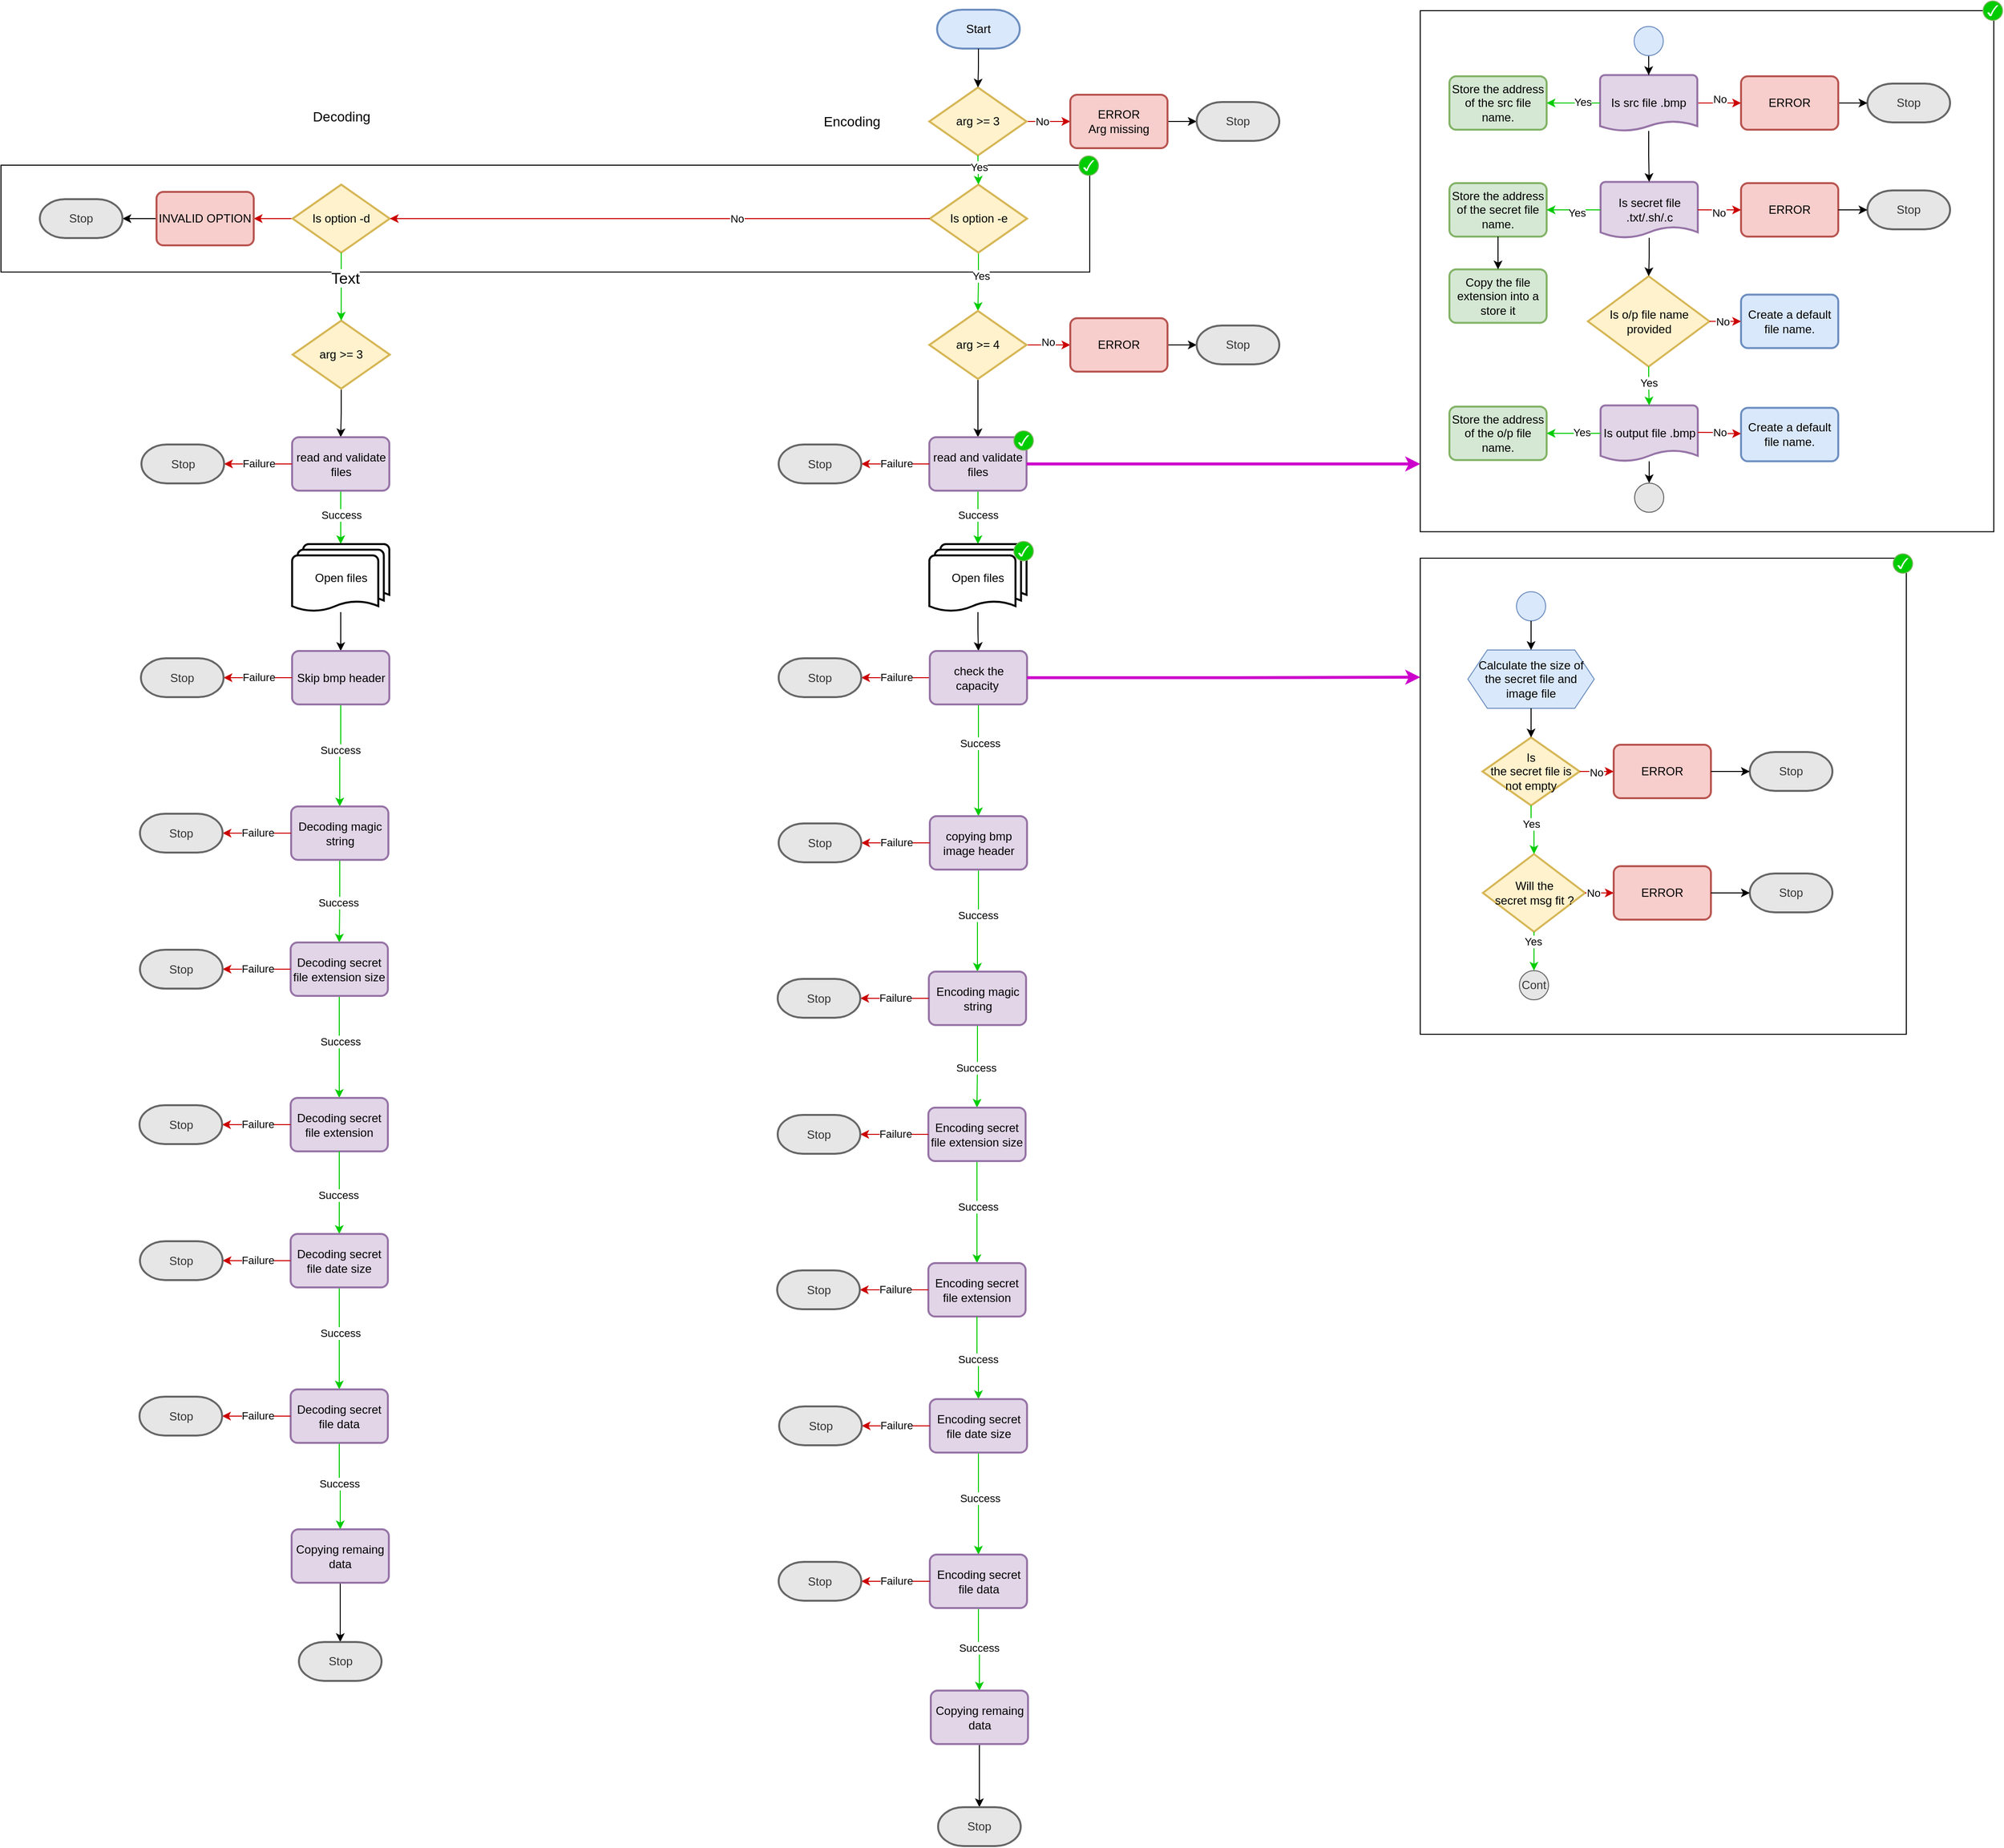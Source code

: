 <mxfile version="22.1.16" type="github">
  <diagram name="Page-1" id="j8mNkrHPATxS2OKQRYIn">
    <mxGraphModel dx="7119" dy="2460" grid="1" gridSize="10" guides="1" tooltips="1" connect="1" arrows="1" fold="1" page="1" pageScale="1" pageWidth="2339" pageHeight="3300" math="0" shadow="0">
      <root>
        <object label="" id="0">
          <mxCell />
        </object>
        <mxCell id="1" parent="0" />
        <mxCell id="KWLkgWPl7PeSiaXwFMXa-41" value="" style="rounded=0;whiteSpace=wrap;html=1;fillColor=none;" parent="1" vertex="1">
          <mxGeometry x="-580" y="220" width="1120" height="110" as="geometry" />
        </mxCell>
        <mxCell id="KWLkgWPl7PeSiaXwFMXa-5" value="Start" style="strokeWidth=2;html=1;shape=mxgraph.flowchart.terminator;whiteSpace=wrap;fillColor=#dae8fc;strokeColor=#6c8ebf;" parent="1" vertex="1">
          <mxGeometry x="383" y="60" width="85" height="40" as="geometry" />
        </mxCell>
        <mxCell id="KWLkgWPl7PeSiaXwFMXa-29" style="edgeStyle=orthogonalEdgeStyle;rounded=0;orthogonalLoop=1;jettySize=auto;html=1;exitX=1;exitY=0.5;exitDx=0;exitDy=0;exitPerimeter=0;entryX=0;entryY=0.5;entryDx=0;entryDy=0;strokeColor=#CC0000;" parent="1" source="KWLkgWPl7PeSiaXwFMXa-6" target="KWLkgWPl7PeSiaXwFMXa-28" edge="1">
          <mxGeometry relative="1" as="geometry" />
        </mxCell>
        <mxCell id="KWLkgWPl7PeSiaXwFMXa-30" value="No" style="edgeLabel;html=1;align=center;verticalAlign=middle;resizable=0;points=[];" parent="KWLkgWPl7PeSiaXwFMXa-29" vertex="1" connectable="0">
          <mxGeometry x="-0.319" relative="1" as="geometry">
            <mxPoint as="offset" />
          </mxGeometry>
        </mxCell>
        <mxCell id="KWLkgWPl7PeSiaXwFMXa-6" value="arg &amp;gt;= 3" style="strokeWidth=2;html=1;shape=mxgraph.flowchart.decision;whiteSpace=wrap;fillColor=#fff2cc;strokeColor=#d6b656;" parent="1" vertex="1">
          <mxGeometry x="375" y="140" width="100" height="70" as="geometry" />
        </mxCell>
        <mxCell id="KWLkgWPl7PeSiaXwFMXa-7" style="edgeStyle=orthogonalEdgeStyle;rounded=0;orthogonalLoop=1;jettySize=auto;html=1;exitX=0.5;exitY=1;exitDx=0;exitDy=0;exitPerimeter=0;entryX=0.5;entryY=0;entryDx=0;entryDy=0;entryPerimeter=0;" parent="1" source="KWLkgWPl7PeSiaXwFMXa-5" target="KWLkgWPl7PeSiaXwFMXa-6" edge="1">
          <mxGeometry relative="1" as="geometry" />
        </mxCell>
        <mxCell id="KWLkgWPl7PeSiaXwFMXa-19" style="edgeStyle=orthogonalEdgeStyle;rounded=0;orthogonalLoop=1;jettySize=auto;html=1;exitX=0.5;exitY=1;exitDx=0;exitDy=0;exitPerimeter=0;strokeColor=#00CC00;" parent="1" source="KWLkgWPl7PeSiaXwFMXa-9" target="KWLkgWPl7PeSiaXwFMXa-17" edge="1">
          <mxGeometry relative="1" as="geometry" />
        </mxCell>
        <mxCell id="KWLkgWPl7PeSiaXwFMXa-20" value="Yes" style="edgeLabel;html=1;align=center;verticalAlign=middle;resizable=0;points=[];" parent="KWLkgWPl7PeSiaXwFMXa-19" vertex="1" connectable="0">
          <mxGeometry x="-0.205" y="1" relative="1" as="geometry">
            <mxPoint x="1" as="offset" />
          </mxGeometry>
        </mxCell>
        <mxCell id="KWLkgWPl7PeSiaXwFMXa-9" value="Is option -e" style="strokeWidth=2;html=1;shape=mxgraph.flowchart.decision;whiteSpace=wrap;fillColor=#fff2cc;strokeColor=#d6b656;" parent="1" vertex="1">
          <mxGeometry x="375.5" y="240" width="100" height="70" as="geometry" />
        </mxCell>
        <mxCell id="KWLkgWPl7PeSiaXwFMXa-35" style="edgeStyle=orthogonalEdgeStyle;rounded=0;orthogonalLoop=1;jettySize=auto;html=1;exitX=0;exitY=0.5;exitDx=0;exitDy=0;exitPerimeter=0;entryX=1;entryY=0.5;entryDx=0;entryDy=0;strokeColor=#CC0000;" parent="1" source="KWLkgWPl7PeSiaXwFMXa-10" target="KWLkgWPl7PeSiaXwFMXa-11" edge="1">
          <mxGeometry relative="1" as="geometry" />
        </mxCell>
        <mxCell id="KWLkgWPl7PeSiaXwFMXa-10" value="Is option -d" style="strokeWidth=2;html=1;shape=mxgraph.flowchart.decision;whiteSpace=wrap;fillColor=#fff2cc;strokeColor=#d6b656;" parent="1" vertex="1">
          <mxGeometry x="-280" y="240" width="100" height="70" as="geometry" />
        </mxCell>
        <mxCell id="KWLkgWPl7PeSiaXwFMXa-45" value="" style="edgeStyle=orthogonalEdgeStyle;rounded=0;orthogonalLoop=1;jettySize=auto;html=1;" parent="1" source="KWLkgWPl7PeSiaXwFMXa-11" target="KWLkgWPl7PeSiaXwFMXa-43" edge="1">
          <mxGeometry relative="1" as="geometry" />
        </mxCell>
        <mxCell id="KWLkgWPl7PeSiaXwFMXa-11" value="INVALID OPTION" style="rounded=1;whiteSpace=wrap;html=1;absoluteArcSize=1;arcSize=14;strokeWidth=2;fillColor=#f8cecc;strokeColor=#b85450;" parent="1" vertex="1">
          <mxGeometry x="-420" y="247.5" width="100" height="55" as="geometry" />
        </mxCell>
        <mxCell id="KWLkgWPl7PeSiaXwFMXa-15" style="edgeStyle=orthogonalEdgeStyle;rounded=0;orthogonalLoop=1;jettySize=auto;html=1;exitX=0.5;exitY=1;exitDx=0;exitDy=0;exitPerimeter=0;entryX=0.5;entryY=0;entryDx=0;entryDy=0;entryPerimeter=0;strokeColor=#00CC00;" parent="1" source="KWLkgWPl7PeSiaXwFMXa-6" target="KWLkgWPl7PeSiaXwFMXa-9" edge="1">
          <mxGeometry relative="1" as="geometry" />
        </mxCell>
        <mxCell id="KWLkgWPl7PeSiaXwFMXa-16" value="Yes" style="edgeLabel;html=1;align=center;verticalAlign=middle;resizable=0;points=[];" parent="KWLkgWPl7PeSiaXwFMXa-15" vertex="1" connectable="0">
          <mxGeometry x="-0.2" relative="1" as="geometry">
            <mxPoint as="offset" />
          </mxGeometry>
        </mxCell>
        <mxCell id="KWLkgWPl7PeSiaXwFMXa-46" style="edgeStyle=orthogonalEdgeStyle;rounded=0;orthogonalLoop=1;jettySize=auto;html=1;exitX=1;exitY=0.5;exitDx=0;exitDy=0;exitPerimeter=0;strokeColor=#CC0000;" parent="1" source="KWLkgWPl7PeSiaXwFMXa-17" target="KWLkgWPl7PeSiaXwFMXa-38" edge="1">
          <mxGeometry relative="1" as="geometry" />
        </mxCell>
        <mxCell id="KWLkgWPl7PeSiaXwFMXa-47" value="No" style="edgeLabel;html=1;align=center;verticalAlign=middle;resizable=0;points=[];" parent="KWLkgWPl7PeSiaXwFMXa-46" vertex="1" connectable="0">
          <mxGeometry x="-0.053" y="3" relative="1" as="geometry">
            <mxPoint as="offset" />
          </mxGeometry>
        </mxCell>
        <mxCell id="KWLkgWPl7PeSiaXwFMXa-190" value="" style="edgeStyle=orthogonalEdgeStyle;rounded=0;orthogonalLoop=1;jettySize=auto;html=1;" parent="1" source="KWLkgWPl7PeSiaXwFMXa-17" target="KWLkgWPl7PeSiaXwFMXa-189" edge="1">
          <mxGeometry relative="1" as="geometry" />
        </mxCell>
        <mxCell id="KWLkgWPl7PeSiaXwFMXa-17" value="arg &amp;gt;= 4" style="strokeWidth=2;html=1;shape=mxgraph.flowchart.decision;whiteSpace=wrap;fillColor=#fff2cc;strokeColor=#d6b656;" parent="1" vertex="1">
          <mxGeometry x="375" y="370" width="100" height="70" as="geometry" />
        </mxCell>
        <mxCell id="VOE85-nPwJ2VKKDK50uf-49" value="" style="edgeStyle=orthogonalEdgeStyle;rounded=0;orthogonalLoop=1;jettySize=auto;html=1;" parent="1" source="KWLkgWPl7PeSiaXwFMXa-18" target="VOE85-nPwJ2VKKDK50uf-11" edge="1">
          <mxGeometry relative="1" as="geometry" />
        </mxCell>
        <mxCell id="KWLkgWPl7PeSiaXwFMXa-18" value="arg &amp;gt;= 3" style="strokeWidth=2;html=1;shape=mxgraph.flowchart.decision;whiteSpace=wrap;fillColor=#fff2cc;strokeColor=#d6b656;" parent="1" vertex="1">
          <mxGeometry x="-280" y="380" width="100" height="70" as="geometry" />
        </mxCell>
        <mxCell id="KWLkgWPl7PeSiaXwFMXa-22" style="edgeStyle=orthogonalEdgeStyle;rounded=0;orthogonalLoop=1;jettySize=auto;html=1;exitX=0;exitY=0.5;exitDx=0;exitDy=0;exitPerimeter=0;entryX=1;entryY=0.5;entryDx=0;entryDy=0;entryPerimeter=0;strokeColor=#CC0000;" parent="1" source="KWLkgWPl7PeSiaXwFMXa-9" target="KWLkgWPl7PeSiaXwFMXa-10" edge="1">
          <mxGeometry relative="1" as="geometry" />
        </mxCell>
        <mxCell id="KWLkgWPl7PeSiaXwFMXa-23" value="No" style="edgeLabel;html=1;align=center;verticalAlign=middle;resizable=0;points=[];" parent="KWLkgWPl7PeSiaXwFMXa-22" vertex="1" connectable="0">
          <mxGeometry x="-0.286" relative="1" as="geometry">
            <mxPoint as="offset" />
          </mxGeometry>
        </mxCell>
        <mxCell id="KWLkgWPl7PeSiaXwFMXa-26" style="edgeStyle=orthogonalEdgeStyle;rounded=0;orthogonalLoop=1;jettySize=auto;html=1;exitX=0.5;exitY=1;exitDx=0;exitDy=0;exitPerimeter=0;entryX=0.5;entryY=0;entryDx=0;entryDy=0;entryPerimeter=0;strokeColor=#00CC00;" parent="1" source="KWLkgWPl7PeSiaXwFMXa-10" target="KWLkgWPl7PeSiaXwFMXa-18" edge="1">
          <mxGeometry relative="1" as="geometry" />
        </mxCell>
        <mxCell id="KWLkgWPl7PeSiaXwFMXa-27" value="Yes" style="edgeLabel;html=1;align=center;verticalAlign=middle;resizable=0;points=[];" parent="KWLkgWPl7PeSiaXwFMXa-26" vertex="1" connectable="0">
          <mxGeometry x="-0.205" relative="1" as="geometry">
            <mxPoint as="offset" />
          </mxGeometry>
        </mxCell>
        <mxCell id="rDqsQYbHU7Sgysp7vaPL-1" value="Text" style="edgeLabel;html=1;align=center;verticalAlign=middle;resizable=0;points=[];fontSize=16;" parent="KWLkgWPl7PeSiaXwFMXa-26" vertex="1" connectable="0">
          <mxGeometry x="-0.257" y="4" relative="1" as="geometry">
            <mxPoint as="offset" />
          </mxGeometry>
        </mxCell>
        <mxCell id="KWLkgWPl7PeSiaXwFMXa-32" style="edgeStyle=orthogonalEdgeStyle;rounded=0;orthogonalLoop=1;jettySize=auto;html=1;" parent="1" source="KWLkgWPl7PeSiaXwFMXa-28" target="KWLkgWPl7PeSiaXwFMXa-31" edge="1">
          <mxGeometry relative="1" as="geometry" />
        </mxCell>
        <mxCell id="KWLkgWPl7PeSiaXwFMXa-28" value="ERROR&lt;br&gt;Arg missing" style="rounded=1;whiteSpace=wrap;html=1;absoluteArcSize=1;arcSize=14;strokeWidth=2;fillColor=#f8cecc;strokeColor=#b85450;" parent="1" vertex="1">
          <mxGeometry x="520" y="147.5" width="100" height="55" as="geometry" />
        </mxCell>
        <mxCell id="KWLkgWPl7PeSiaXwFMXa-31" value="Stop" style="strokeWidth=2;html=1;shape=mxgraph.flowchart.terminator;whiteSpace=wrap;fillColor=#E6E6E6;strokeColor=#666666;fontColor=#333333;" parent="1" vertex="1">
          <mxGeometry x="650" y="155" width="85" height="40" as="geometry" />
        </mxCell>
        <mxCell id="KWLkgWPl7PeSiaXwFMXa-49" value="" style="edgeStyle=orthogonalEdgeStyle;rounded=0;orthogonalLoop=1;jettySize=auto;html=1;" parent="1" source="KWLkgWPl7PeSiaXwFMXa-38" target="KWLkgWPl7PeSiaXwFMXa-39" edge="1">
          <mxGeometry relative="1" as="geometry" />
        </mxCell>
        <mxCell id="KWLkgWPl7PeSiaXwFMXa-38" value="ERROR" style="rounded=1;whiteSpace=wrap;html=1;absoluteArcSize=1;arcSize=14;strokeWidth=2;fillColor=#f8cecc;strokeColor=#b85450;" parent="1" vertex="1">
          <mxGeometry x="520" y="377.5" width="100" height="55" as="geometry" />
        </mxCell>
        <mxCell id="KWLkgWPl7PeSiaXwFMXa-39" value="Stop" style="strokeWidth=2;html=1;shape=mxgraph.flowchart.terminator;whiteSpace=wrap;fillColor=#E6E6E6;strokeColor=#666666;fontColor=#333333;" parent="1" vertex="1">
          <mxGeometry x="650" y="385" width="85" height="40" as="geometry" />
        </mxCell>
        <mxCell id="KWLkgWPl7PeSiaXwFMXa-43" value="Stop" style="strokeWidth=2;html=1;shape=mxgraph.flowchart.terminator;whiteSpace=wrap;fillColor=#E6E6E6;strokeColor=#666666;fontColor=#333333;" parent="1" vertex="1">
          <mxGeometry x="-540" y="255" width="85" height="40" as="geometry" />
        </mxCell>
        <mxCell id="KWLkgWPl7PeSiaXwFMXa-84" value="" style="group;movable=1;resizable=1;rotatable=1;deletable=1;editable=1;locked=0;connectable=1;" parent="1" vertex="1" connectable="0">
          <mxGeometry x="529.0" y="210.5" width="20" height="20" as="geometry" />
        </mxCell>
        <mxCell id="KWLkgWPl7PeSiaXwFMXa-85" value="" style="ellipse;whiteSpace=wrap;html=1;aspect=fixed;fillColor=#00CC00;strokeColor=#82b366;movable=0;resizable=0;rotatable=0;deletable=0;editable=0;locked=1;connectable=0;" parent="KWLkgWPl7PeSiaXwFMXa-84" vertex="1">
          <mxGeometry width="20" height="20" as="geometry" />
        </mxCell>
        <mxCell id="KWLkgWPl7PeSiaXwFMXa-86" value="" style="verticalLabelPosition=bottom;verticalAlign=top;html=1;shape=mxgraph.basic.tick;strokeColor=#00CC00;movable=0;resizable=0;rotatable=0;deletable=0;editable=0;locked=1;connectable=0;" parent="KWLkgWPl7PeSiaXwFMXa-84" vertex="1">
          <mxGeometry x="3.75" y="3.75" width="12.5" height="12.5" as="geometry" />
        </mxCell>
        <mxCell id="xsKApNygeWBKziXz7ePV-3" value="" style="edgeStyle=orthogonalEdgeStyle;rounded=0;orthogonalLoop=1;jettySize=auto;html=1;strokeColor=#00CC00;" parent="1" source="KWLkgWPl7PeSiaXwFMXa-189" target="xsKApNygeWBKziXz7ePV-2" edge="1">
          <mxGeometry relative="1" as="geometry" />
        </mxCell>
        <mxCell id="xsKApNygeWBKziXz7ePV-4" value="Success" style="edgeLabel;html=1;align=center;verticalAlign=middle;resizable=0;points=[];" parent="xsKApNygeWBKziXz7ePV-3" vertex="1" connectable="0">
          <mxGeometry x="-0.094" relative="1" as="geometry">
            <mxPoint as="offset" />
          </mxGeometry>
        </mxCell>
        <mxCell id="xsKApNygeWBKziXz7ePV-8" value="" style="edgeStyle=orthogonalEdgeStyle;rounded=0;orthogonalLoop=1;jettySize=auto;html=1;strokeColor=#CC0000;exitX=0;exitY=0.5;exitDx=0;exitDy=0;" parent="1" source="xsKApNygeWBKziXz7ePV-16" target="xsKApNygeWBKziXz7ePV-7" edge="1">
          <mxGeometry relative="1" as="geometry">
            <mxPoint x="365" y="745" as="sourcePoint" />
          </mxGeometry>
        </mxCell>
        <mxCell id="xsKApNygeWBKziXz7ePV-9" value="Failure" style="edgeLabel;html=1;align=center;verticalAlign=middle;resizable=0;points=[];" parent="xsKApNygeWBKziXz7ePV-8" vertex="1" connectable="0">
          <mxGeometry x="-0.021" y="-1" relative="1" as="geometry">
            <mxPoint as="offset" />
          </mxGeometry>
        </mxCell>
        <mxCell id="KWLkgWPl7PeSiaXwFMXa-189" value="read and validate files" style="rounded=1;whiteSpace=wrap;html=1;absoluteArcSize=1;arcSize=14;strokeWidth=2;fillColor=#e1d5e7;strokeColor=#9673a6;" parent="1" vertex="1">
          <mxGeometry x="375" y="500" width="100" height="55" as="geometry" />
        </mxCell>
        <mxCell id="xsKApNygeWBKziXz7ePV-19" value="" style="edgeStyle=orthogonalEdgeStyle;rounded=0;orthogonalLoop=1;jettySize=auto;html=1;" parent="1" source="xsKApNygeWBKziXz7ePV-2" target="xsKApNygeWBKziXz7ePV-16" edge="1">
          <mxGeometry relative="1" as="geometry" />
        </mxCell>
        <mxCell id="xsKApNygeWBKziXz7ePV-2" value="Open files" style="strokeWidth=2;html=1;shape=mxgraph.flowchart.multi-document;whiteSpace=wrap;" parent="1" vertex="1">
          <mxGeometry x="375" y="610" width="100" height="70" as="geometry" />
        </mxCell>
        <mxCell id="xsKApNygeWBKziXz7ePV-7" value="Stop" style="strokeWidth=2;html=1;shape=mxgraph.flowchart.terminator;whiteSpace=wrap;fillColor=#E6E6E6;strokeColor=#666666;fontColor=#333333;" parent="1" vertex="1">
          <mxGeometry x="220" y="727.5" width="85" height="40" as="geometry" />
        </mxCell>
        <mxCell id="xsKApNygeWBKziXz7ePV-52" value="" style="edgeStyle=orthogonalEdgeStyle;rounded=0;orthogonalLoop=1;jettySize=auto;html=1;strokeColor=#00CC00;" parent="1" source="xsKApNygeWBKziXz7ePV-16" target="xsKApNygeWBKziXz7ePV-51" edge="1">
          <mxGeometry relative="1" as="geometry" />
        </mxCell>
        <mxCell id="xsKApNygeWBKziXz7ePV-56" value="Success" style="edgeLabel;html=1;align=center;verticalAlign=middle;resizable=0;points=[];" parent="xsKApNygeWBKziXz7ePV-52" vertex="1" connectable="0">
          <mxGeometry x="-0.309" y="1" relative="1" as="geometry">
            <mxPoint as="offset" />
          </mxGeometry>
        </mxCell>
        <mxCell id="xsKApNygeWBKziXz7ePV-16" value="check the capacity&amp;nbsp;" style="rounded=1;whiteSpace=wrap;html=1;absoluteArcSize=1;arcSize=14;strokeWidth=2;fillColor=#e1d5e7;strokeColor=#9673a6;" parent="1" vertex="1">
          <mxGeometry x="375.5" y="720" width="100" height="55" as="geometry" />
        </mxCell>
        <mxCell id="xsKApNygeWBKziXz7ePV-18" value="" style="group" parent="1" vertex="1" connectable="0">
          <mxGeometry x="870" y="51.0" width="609.0" height="556.25" as="geometry" />
        </mxCell>
        <mxCell id="KWLkgWPl7PeSiaXwFMXa-193" value="" style="group" parent="xsKApNygeWBKziXz7ePV-18" vertex="1" connectable="0">
          <mxGeometry y="16.25" width="600" height="540" as="geometry" />
        </mxCell>
        <mxCell id="KWLkgWPl7PeSiaXwFMXa-245" value="" style="group" parent="KWLkgWPl7PeSiaXwFMXa-193" vertex="1" connectable="0">
          <mxGeometry x="10" y="-6.25" width="590" height="536.25" as="geometry" />
        </mxCell>
        <mxCell id="KWLkgWPl7PeSiaXwFMXa-191" value="" style="rounded=0;whiteSpace=wrap;html=1;fillColor=none;" parent="KWLkgWPl7PeSiaXwFMXa-245" vertex="1">
          <mxGeometry width="590" height="536.25" as="geometry" />
        </mxCell>
        <mxCell id="KWLkgWPl7PeSiaXwFMXa-192" value="" style="group" parent="KWLkgWPl7PeSiaXwFMXa-245" vertex="1" connectable="0">
          <mxGeometry x="30" y="66.25" width="515" height="397.5" as="geometry" />
        </mxCell>
        <mxCell id="KWLkgWPl7PeSiaXwFMXa-150" value="Stop" style="strokeWidth=2;html=1;shape=mxgraph.flowchart.terminator;whiteSpace=wrap;fillColor=#E6E6E6;strokeColor=#666666;fontColor=#333333;" parent="KWLkgWPl7PeSiaXwFMXa-192" vertex="1">
          <mxGeometry x="430" y="8.75" width="85" height="40" as="geometry" />
        </mxCell>
        <mxCell id="KWLkgWPl7PeSiaXwFMXa-151" value="" style="edgeStyle=orthogonalEdgeStyle;rounded=0;orthogonalLoop=1;jettySize=auto;html=1;" parent="KWLkgWPl7PeSiaXwFMXa-192" source="KWLkgWPl7PeSiaXwFMXa-152" target="KWLkgWPl7PeSiaXwFMXa-150" edge="1">
          <mxGeometry relative="1" as="geometry" />
        </mxCell>
        <mxCell id="KWLkgWPl7PeSiaXwFMXa-152" value="ERROR" style="rounded=1;whiteSpace=wrap;html=1;absoluteArcSize=1;arcSize=14;strokeWidth=2;fillColor=#f8cecc;strokeColor=#b85450;" parent="KWLkgWPl7PeSiaXwFMXa-192" vertex="1">
          <mxGeometry x="300" y="1.25" width="100" height="55" as="geometry" />
        </mxCell>
        <mxCell id="KWLkgWPl7PeSiaXwFMXa-154" value="" style="edgeStyle=orthogonalEdgeStyle;rounded=0;orthogonalLoop=1;jettySize=auto;html=1;strokeColor=#CC0000;" parent="KWLkgWPl7PeSiaXwFMXa-192" source="KWLkgWPl7PeSiaXwFMXa-158" target="KWLkgWPl7PeSiaXwFMXa-152" edge="1">
          <mxGeometry relative="1" as="geometry" />
        </mxCell>
        <mxCell id="KWLkgWPl7PeSiaXwFMXa-155" value="No" style="edgeLabel;html=1;align=center;verticalAlign=middle;resizable=0;points=[];" parent="KWLkgWPl7PeSiaXwFMXa-154" vertex="1" connectable="0">
          <mxGeometry x="0.022" y="4" relative="1" as="geometry">
            <mxPoint as="offset" />
          </mxGeometry>
        </mxCell>
        <mxCell id="KWLkgWPl7PeSiaXwFMXa-158" value="Is src file .bmp" style="strokeWidth=2;html=1;shape=mxgraph.flowchart.document2;whiteSpace=wrap;size=0.174;fillColor=#e1d5e7;strokeColor=#9673a6;" parent="KWLkgWPl7PeSiaXwFMXa-192" vertex="1">
          <mxGeometry x="155" width="100" height="57.5" as="geometry" />
        </mxCell>
        <mxCell id="KWLkgWPl7PeSiaXwFMXa-164" value="Is secret file .txt/.sh/.c" style="strokeWidth=2;html=1;shape=mxgraph.flowchart.document2;whiteSpace=wrap;size=0.196;fillColor=#e1d5e7;strokeColor=#9673a6;" parent="KWLkgWPl7PeSiaXwFMXa-192" vertex="1">
          <mxGeometry x="155.5" y="110" width="100" height="57.5" as="geometry" />
        </mxCell>
        <mxCell id="KWLkgWPl7PeSiaXwFMXa-153" value="" style="edgeStyle=orthogonalEdgeStyle;rounded=0;orthogonalLoop=1;jettySize=auto;html=1;strokeColor=#000000;" parent="KWLkgWPl7PeSiaXwFMXa-192" source="KWLkgWPl7PeSiaXwFMXa-158" target="KWLkgWPl7PeSiaXwFMXa-164" edge="1">
          <mxGeometry relative="1" as="geometry" />
        </mxCell>
        <mxCell id="KWLkgWPl7PeSiaXwFMXa-166" value="ERROR" style="rounded=1;whiteSpace=wrap;html=1;absoluteArcSize=1;arcSize=14;strokeWidth=2;fillColor=#f8cecc;strokeColor=#b85450;" parent="KWLkgWPl7PeSiaXwFMXa-192" vertex="1">
          <mxGeometry x="300" y="111.25" width="100" height="55" as="geometry" />
        </mxCell>
        <mxCell id="KWLkgWPl7PeSiaXwFMXa-159" value="" style="edgeStyle=orthogonalEdgeStyle;rounded=0;orthogonalLoop=1;jettySize=auto;html=1;strokeColor=#CC0000;" parent="KWLkgWPl7PeSiaXwFMXa-192" source="KWLkgWPl7PeSiaXwFMXa-164" target="KWLkgWPl7PeSiaXwFMXa-166" edge="1">
          <mxGeometry relative="1" as="geometry" />
        </mxCell>
        <mxCell id="KWLkgWPl7PeSiaXwFMXa-160" value="No" style="edgeLabel;html=1;align=center;verticalAlign=middle;resizable=0;points=[];" parent="KWLkgWPl7PeSiaXwFMXa-159" vertex="1" connectable="0">
          <mxGeometry x="-0.079" y="-3" relative="1" as="geometry">
            <mxPoint x="1" as="offset" />
          </mxGeometry>
        </mxCell>
        <mxCell id="KWLkgWPl7PeSiaXwFMXa-167" value="Stop" style="strokeWidth=2;html=1;shape=mxgraph.flowchart.terminator;whiteSpace=wrap;fillColor=#E6E6E6;strokeColor=#666666;fontColor=#333333;" parent="KWLkgWPl7PeSiaXwFMXa-192" vertex="1">
          <mxGeometry x="430" y="118.75" width="85" height="40" as="geometry" />
        </mxCell>
        <mxCell id="KWLkgWPl7PeSiaXwFMXa-165" value="" style="edgeStyle=orthogonalEdgeStyle;rounded=0;orthogonalLoop=1;jettySize=auto;html=1;" parent="KWLkgWPl7PeSiaXwFMXa-192" source="KWLkgWPl7PeSiaXwFMXa-166" target="KWLkgWPl7PeSiaXwFMXa-167" edge="1">
          <mxGeometry relative="1" as="geometry" />
        </mxCell>
        <mxCell id="KWLkgWPl7PeSiaXwFMXa-168" value="Store the address of the src file name." style="rounded=1;whiteSpace=wrap;html=1;absoluteArcSize=1;arcSize=14;strokeWidth=2;fillColor=#d5e8d4;strokeColor=#82b366;" parent="KWLkgWPl7PeSiaXwFMXa-192" vertex="1">
          <mxGeometry y="1.25" width="100" height="55" as="geometry" />
        </mxCell>
        <mxCell id="KWLkgWPl7PeSiaXwFMXa-156" value="" style="edgeStyle=orthogonalEdgeStyle;rounded=0;orthogonalLoop=1;jettySize=auto;html=1;strokeColor=#00CC00;" parent="KWLkgWPl7PeSiaXwFMXa-192" source="KWLkgWPl7PeSiaXwFMXa-158" target="KWLkgWPl7PeSiaXwFMXa-168" edge="1">
          <mxGeometry relative="1" as="geometry" />
        </mxCell>
        <mxCell id="KWLkgWPl7PeSiaXwFMXa-157" value="Yes" style="edgeLabel;html=1;align=center;verticalAlign=middle;resizable=0;points=[];" parent="KWLkgWPl7PeSiaXwFMXa-156" vertex="1" connectable="0">
          <mxGeometry x="-0.354" y="-1" relative="1" as="geometry">
            <mxPoint as="offset" />
          </mxGeometry>
        </mxCell>
        <mxCell id="KWLkgWPl7PeSiaXwFMXa-173" value="Is o/p file name provided" style="strokeWidth=2;html=1;shape=mxgraph.flowchart.decision;whiteSpace=wrap;fillColor=#fff2cc;strokeColor=#d6b656;" parent="KWLkgWPl7PeSiaXwFMXa-192" vertex="1">
          <mxGeometry x="142.5" y="207" width="125" height="93" as="geometry" />
        </mxCell>
        <mxCell id="KWLkgWPl7PeSiaXwFMXa-163" value="" style="edgeStyle=orthogonalEdgeStyle;rounded=0;orthogonalLoop=1;jettySize=auto;html=1;" parent="KWLkgWPl7PeSiaXwFMXa-192" source="KWLkgWPl7PeSiaXwFMXa-164" target="KWLkgWPl7PeSiaXwFMXa-173" edge="1">
          <mxGeometry relative="1" as="geometry" />
        </mxCell>
        <mxCell id="KWLkgWPl7PeSiaXwFMXa-175" value="Store the address of the secret file name." style="rounded=1;whiteSpace=wrap;html=1;absoluteArcSize=1;arcSize=14;strokeWidth=2;fillColor=#d5e8d4;strokeColor=#82b366;" parent="KWLkgWPl7PeSiaXwFMXa-192" vertex="1">
          <mxGeometry y="111.25" width="100" height="55" as="geometry" />
        </mxCell>
        <mxCell id="KWLkgWPl7PeSiaXwFMXa-161" value="" style="edgeStyle=orthogonalEdgeStyle;rounded=0;orthogonalLoop=1;jettySize=auto;html=1;strokeColor=#00CC00;" parent="KWLkgWPl7PeSiaXwFMXa-192" source="KWLkgWPl7PeSiaXwFMXa-164" target="KWLkgWPl7PeSiaXwFMXa-175" edge="1">
          <mxGeometry relative="1" as="geometry" />
        </mxCell>
        <mxCell id="KWLkgWPl7PeSiaXwFMXa-162" value="Yes" style="edgeLabel;html=1;align=center;verticalAlign=middle;resizable=0;points=[];" parent="KWLkgWPl7PeSiaXwFMXa-161" vertex="1" connectable="0">
          <mxGeometry x="-0.113" y="3" relative="1" as="geometry">
            <mxPoint as="offset" />
          </mxGeometry>
        </mxCell>
        <mxCell id="KWLkgWPl7PeSiaXwFMXa-176" value="Create a default file name." style="rounded=1;whiteSpace=wrap;html=1;absoluteArcSize=1;arcSize=14;strokeWidth=2;fillColor=#dae8fc;strokeColor=#6c8ebf;" parent="KWLkgWPl7PeSiaXwFMXa-192" vertex="1">
          <mxGeometry x="300" y="226" width="100" height="55" as="geometry" />
        </mxCell>
        <mxCell id="KWLkgWPl7PeSiaXwFMXa-169" value="" style="edgeStyle=orthogonalEdgeStyle;rounded=0;orthogonalLoop=1;jettySize=auto;html=1;strokeColor=#CC0000;" parent="KWLkgWPl7PeSiaXwFMXa-192" source="KWLkgWPl7PeSiaXwFMXa-173" target="KWLkgWPl7PeSiaXwFMXa-176" edge="1">
          <mxGeometry relative="1" as="geometry" />
        </mxCell>
        <mxCell id="KWLkgWPl7PeSiaXwFMXa-170" value="No" style="edgeLabel;html=1;align=center;verticalAlign=middle;resizable=0;points=[];" parent="KWLkgWPl7PeSiaXwFMXa-169" vertex="1" connectable="0">
          <mxGeometry x="-0.432" relative="1" as="geometry">
            <mxPoint as="offset" />
          </mxGeometry>
        </mxCell>
        <mxCell id="KWLkgWPl7PeSiaXwFMXa-177" value="Copy the file extension into a store it" style="rounded=1;whiteSpace=wrap;html=1;absoluteArcSize=1;arcSize=14;strokeWidth=2;fillColor=#d5e8d4;strokeColor=#82b366;" parent="KWLkgWPl7PeSiaXwFMXa-192" vertex="1">
          <mxGeometry y="200" width="100" height="55" as="geometry" />
        </mxCell>
        <mxCell id="KWLkgWPl7PeSiaXwFMXa-174" value="" style="edgeStyle=orthogonalEdgeStyle;rounded=0;orthogonalLoop=1;jettySize=auto;html=1;" parent="KWLkgWPl7PeSiaXwFMXa-192" source="KWLkgWPl7PeSiaXwFMXa-175" target="KWLkgWPl7PeSiaXwFMXa-177" edge="1">
          <mxGeometry relative="1" as="geometry" />
        </mxCell>
        <mxCell id="KWLkgWPl7PeSiaXwFMXa-182" value="Is output file .bmp" style="strokeWidth=2;html=1;shape=mxgraph.flowchart.document2;whiteSpace=wrap;size=0.196;fillColor=#e1d5e7;strokeColor=#9673a6;" parent="KWLkgWPl7PeSiaXwFMXa-192" vertex="1">
          <mxGeometry x="155.5" y="340" width="100" height="57.5" as="geometry" />
        </mxCell>
        <mxCell id="KWLkgWPl7PeSiaXwFMXa-171" value="" style="edgeStyle=orthogonalEdgeStyle;rounded=0;orthogonalLoop=1;jettySize=auto;html=1;strokeColor=#00CC00;" parent="KWLkgWPl7PeSiaXwFMXa-192" source="KWLkgWPl7PeSiaXwFMXa-173" target="KWLkgWPl7PeSiaXwFMXa-182" edge="1">
          <mxGeometry relative="1" as="geometry" />
        </mxCell>
        <mxCell id="KWLkgWPl7PeSiaXwFMXa-172" value="Yes" style="edgeLabel;html=1;align=center;verticalAlign=middle;resizable=0;points=[];" parent="KWLkgWPl7PeSiaXwFMXa-171" vertex="1" connectable="0">
          <mxGeometry x="-0.179" relative="1" as="geometry">
            <mxPoint as="offset" />
          </mxGeometry>
        </mxCell>
        <mxCell id="KWLkgWPl7PeSiaXwFMXa-186" value="Store the address of the o/p file name." style="rounded=1;whiteSpace=wrap;html=1;absoluteArcSize=1;arcSize=14;strokeWidth=2;fillColor=#d5e8d4;strokeColor=#82b366;" parent="KWLkgWPl7PeSiaXwFMXa-192" vertex="1">
          <mxGeometry y="341.25" width="100" height="55" as="geometry" />
        </mxCell>
        <mxCell id="KWLkgWPl7PeSiaXwFMXa-180" value="" style="edgeStyle=orthogonalEdgeStyle;rounded=0;orthogonalLoop=1;jettySize=auto;html=1;strokeColor=#00CC00;" parent="KWLkgWPl7PeSiaXwFMXa-192" source="KWLkgWPl7PeSiaXwFMXa-182" target="KWLkgWPl7PeSiaXwFMXa-186" edge="1">
          <mxGeometry relative="1" as="geometry" />
        </mxCell>
        <mxCell id="KWLkgWPl7PeSiaXwFMXa-181" value="Yes" style="edgeLabel;html=1;align=center;verticalAlign=middle;resizable=0;points=[];" parent="KWLkgWPl7PeSiaXwFMXa-180" vertex="1" connectable="0">
          <mxGeometry x="-0.286" y="-1" relative="1" as="geometry">
            <mxPoint as="offset" />
          </mxGeometry>
        </mxCell>
        <mxCell id="KWLkgWPl7PeSiaXwFMXa-199" value="" style="edgeStyle=orthogonalEdgeStyle;rounded=0;orthogonalLoop=1;jettySize=auto;html=1;" parent="KWLkgWPl7PeSiaXwFMXa-245" source="KWLkgWPl7PeSiaXwFMXa-198" target="KWLkgWPl7PeSiaXwFMXa-158" edge="1">
          <mxGeometry relative="1" as="geometry" />
        </mxCell>
        <mxCell id="KWLkgWPl7PeSiaXwFMXa-198" value="" style="ellipse;whiteSpace=wrap;html=1;aspect=fixed;fillColor=#dae8fc;strokeColor=#6c8ebf;" parent="KWLkgWPl7PeSiaXwFMXa-245" vertex="1">
          <mxGeometry x="220" y="16.25" width="30" height="30" as="geometry" />
        </mxCell>
        <mxCell id="KWLkgWPl7PeSiaXwFMXa-242" value="" style="ellipse;whiteSpace=wrap;html=1;aspect=fixed;fillColor=#E6E6E6;strokeColor=#666666;fontColor=#333333;" parent="KWLkgWPl7PeSiaXwFMXa-245" vertex="1">
          <mxGeometry x="220.5" y="486.25" width="30" height="30" as="geometry" />
        </mxCell>
        <mxCell id="KWLkgWPl7PeSiaXwFMXa-244" value="" style="edgeStyle=orthogonalEdgeStyle;rounded=0;orthogonalLoop=1;jettySize=auto;html=1;" parent="KWLkgWPl7PeSiaXwFMXa-245" source="KWLkgWPl7PeSiaXwFMXa-182" target="KWLkgWPl7PeSiaXwFMXa-242" edge="1">
          <mxGeometry relative="1" as="geometry" />
        </mxCell>
        <mxCell id="VOE85-nPwJ2VKKDK50uf-5" value="Create a default file name." style="rounded=1;whiteSpace=wrap;html=1;absoluteArcSize=1;arcSize=14;strokeWidth=2;fillColor=#dae8fc;strokeColor=#6c8ebf;" parent="KWLkgWPl7PeSiaXwFMXa-245" vertex="1">
          <mxGeometry x="330" y="408.75" width="100" height="55" as="geometry" />
        </mxCell>
        <mxCell id="KWLkgWPl7PeSiaXwFMXa-178" value="" style="edgeStyle=orthogonalEdgeStyle;rounded=0;orthogonalLoop=1;jettySize=auto;html=1;strokeColor=#CC0000;entryX=0;entryY=0.5;entryDx=0;entryDy=0;" parent="KWLkgWPl7PeSiaXwFMXa-245" edge="1">
          <mxGeometry relative="1" as="geometry">
            <mxPoint x="285.5" y="434.061" as="sourcePoint" />
            <mxPoint x="330" y="435.25" as="targetPoint" />
            <Array as="points">
              <mxPoint x="308" y="434" />
              <mxPoint x="308" y="435" />
            </Array>
          </mxGeometry>
        </mxCell>
        <mxCell id="KWLkgWPl7PeSiaXwFMXa-179" value="No" style="edgeLabel;html=1;align=center;verticalAlign=middle;resizable=0;points=[];" parent="KWLkgWPl7PeSiaXwFMXa-178" vertex="1" connectable="0">
          <mxGeometry x="-0.027" relative="1" as="geometry">
            <mxPoint as="offset" />
          </mxGeometry>
        </mxCell>
        <mxCell id="KWLkgWPl7PeSiaXwFMXa-246" value="" style="group;movable=1;resizable=1;rotatable=1;deletable=1;editable=1;locked=0;connectable=1;" parent="xsKApNygeWBKziXz7ePV-18" vertex="1" connectable="0">
          <mxGeometry x="589.0" width="20" height="20" as="geometry" />
        </mxCell>
        <mxCell id="KWLkgWPl7PeSiaXwFMXa-247" value="" style="ellipse;whiteSpace=wrap;html=1;aspect=fixed;fillColor=#00CC00;strokeColor=#82b366;movable=0;resizable=0;rotatable=0;deletable=0;editable=0;locked=1;connectable=0;" parent="KWLkgWPl7PeSiaXwFMXa-246" vertex="1">
          <mxGeometry width="20" height="20" as="geometry" />
        </mxCell>
        <mxCell id="KWLkgWPl7PeSiaXwFMXa-248" value="" style="verticalLabelPosition=bottom;verticalAlign=top;html=1;shape=mxgraph.basic.tick;strokeColor=#00CC00;movable=0;resizable=0;rotatable=0;deletable=0;editable=0;locked=1;connectable=0;" parent="KWLkgWPl7PeSiaXwFMXa-246" vertex="1">
          <mxGeometry x="3.75" y="3.75" width="12.5" height="12.5" as="geometry" />
        </mxCell>
        <mxCell id="xsKApNygeWBKziXz7ePV-47" style="edgeStyle=orthogonalEdgeStyle;rounded=0;orthogonalLoop=1;jettySize=auto;html=1;entryX=0;entryY=0.25;entryDx=0;entryDy=0;strokeWidth=3;strokeColor=#CC00CC;" parent="1" source="xsKApNygeWBKziXz7ePV-16" target="xsKApNygeWBKziXz7ePV-45" edge="1">
          <mxGeometry relative="1" as="geometry" />
        </mxCell>
        <mxCell id="xsKApNygeWBKziXz7ePV-55" value="" style="edgeStyle=orthogonalEdgeStyle;rounded=0;orthogonalLoop=1;jettySize=auto;html=1;strokeColor=#00CC00;" parent="1" source="xsKApNygeWBKziXz7ePV-51" target="xsKApNygeWBKziXz7ePV-53" edge="1">
          <mxGeometry relative="1" as="geometry" />
        </mxCell>
        <mxCell id="xsKApNygeWBKziXz7ePV-57" value="Success" style="edgeLabel;html=1;align=center;verticalAlign=middle;resizable=0;points=[];" parent="xsKApNygeWBKziXz7ePV-55" vertex="1" connectable="0">
          <mxGeometry x="-0.111" y="-1" relative="1" as="geometry">
            <mxPoint as="offset" />
          </mxGeometry>
        </mxCell>
        <mxCell id="xsKApNygeWBKziXz7ePV-51" value="copying bmp image header" style="rounded=1;whiteSpace=wrap;html=1;absoluteArcSize=1;arcSize=14;strokeWidth=2;fillColor=#e1d5e7;strokeColor=#9673a6;" parent="1" vertex="1">
          <mxGeometry x="375.5" y="890" width="100" height="55" as="geometry" />
        </mxCell>
        <mxCell id="xsKApNygeWBKziXz7ePV-58" value="" style="edgeStyle=orthogonalEdgeStyle;rounded=0;orthogonalLoop=1;jettySize=auto;html=1;strokeColor=#00CC00;" parent="1" source="xsKApNygeWBKziXz7ePV-53" target="xsKApNygeWBKziXz7ePV-54" edge="1">
          <mxGeometry relative="1" as="geometry" />
        </mxCell>
        <mxCell id="xsKApNygeWBKziXz7ePV-59" value="Success" style="edgeLabel;html=1;align=center;verticalAlign=middle;resizable=0;points=[];" parent="xsKApNygeWBKziXz7ePV-58" vertex="1" connectable="0">
          <mxGeometry x="0.045" y="-1" relative="1" as="geometry">
            <mxPoint as="offset" />
          </mxGeometry>
        </mxCell>
        <mxCell id="xsKApNygeWBKziXz7ePV-53" value="Encoding magic string" style="rounded=1;whiteSpace=wrap;html=1;absoluteArcSize=1;arcSize=14;strokeWidth=2;fillColor=#e1d5e7;strokeColor=#9673a6;" parent="1" vertex="1">
          <mxGeometry x="374.5" y="1050" width="100" height="55" as="geometry" />
        </mxCell>
        <mxCell id="xsKApNygeWBKziXz7ePV-61" value="" style="edgeStyle=orthogonalEdgeStyle;rounded=0;orthogonalLoop=1;jettySize=auto;html=1;strokeColor=#00CC00;" parent="1" source="xsKApNygeWBKziXz7ePV-54" target="xsKApNygeWBKziXz7ePV-60" edge="1">
          <mxGeometry relative="1" as="geometry" />
        </mxCell>
        <mxCell id="xsKApNygeWBKziXz7ePV-62" value="Success" style="edgeLabel;html=1;align=center;verticalAlign=middle;resizable=0;points=[];" parent="xsKApNygeWBKziXz7ePV-61" vertex="1" connectable="0">
          <mxGeometry x="-0.117" y="1" relative="1" as="geometry">
            <mxPoint as="offset" />
          </mxGeometry>
        </mxCell>
        <mxCell id="xsKApNygeWBKziXz7ePV-54" value="Encoding secret file extension size" style="rounded=1;whiteSpace=wrap;html=1;absoluteArcSize=1;arcSize=14;strokeWidth=2;fillColor=#e1d5e7;strokeColor=#9673a6;" parent="1" vertex="1">
          <mxGeometry x="374" y="1190" width="100" height="55" as="geometry" />
        </mxCell>
        <mxCell id="xsKApNygeWBKziXz7ePV-60" value="Encoding secret file extension" style="rounded=1;whiteSpace=wrap;html=1;absoluteArcSize=1;arcSize=14;strokeWidth=2;fillColor=#e1d5e7;strokeColor=#9673a6;" parent="1" vertex="1">
          <mxGeometry x="374" y="1350" width="100" height="55" as="geometry" />
        </mxCell>
        <mxCell id="xsKApNygeWBKziXz7ePV-64" value="" style="edgeStyle=orthogonalEdgeStyle;rounded=0;orthogonalLoop=1;jettySize=auto;html=1;strokeColor=#CC0000;exitX=0;exitY=0.5;exitDx=0;exitDy=0;" parent="1" source="KWLkgWPl7PeSiaXwFMXa-189" target="xsKApNygeWBKziXz7ePV-66" edge="1">
          <mxGeometry relative="1" as="geometry">
            <mxPoint x="370" y="530" as="sourcePoint" />
          </mxGeometry>
        </mxCell>
        <mxCell id="xsKApNygeWBKziXz7ePV-65" value="Failure" style="edgeLabel;html=1;align=center;verticalAlign=middle;resizable=0;points=[];" parent="xsKApNygeWBKziXz7ePV-64" vertex="1" connectable="0">
          <mxGeometry x="-0.021" y="-1" relative="1" as="geometry">
            <mxPoint as="offset" />
          </mxGeometry>
        </mxCell>
        <mxCell id="xsKApNygeWBKziXz7ePV-66" value="Stop" style="strokeWidth=2;html=1;shape=mxgraph.flowchart.terminator;whiteSpace=wrap;fillColor=#E6E6E6;strokeColor=#666666;fontColor=#333333;" parent="1" vertex="1">
          <mxGeometry x="220" y="507.5" width="85" height="40" as="geometry" />
        </mxCell>
        <mxCell id="xsKApNygeWBKziXz7ePV-68" value="" style="edgeStyle=orthogonalEdgeStyle;rounded=0;orthogonalLoop=1;jettySize=auto;html=1;strokeColor=#CC0000;exitX=0;exitY=0.5;exitDx=0;exitDy=0;" parent="1" source="xsKApNygeWBKziXz7ePV-51" target="xsKApNygeWBKziXz7ePV-70" edge="1">
          <mxGeometry relative="1" as="geometry">
            <mxPoint x="366" y="918" as="sourcePoint" />
          </mxGeometry>
        </mxCell>
        <mxCell id="xsKApNygeWBKziXz7ePV-69" value="Failure" style="edgeLabel;html=1;align=center;verticalAlign=middle;resizable=0;points=[];" parent="xsKApNygeWBKziXz7ePV-68" vertex="1" connectable="0">
          <mxGeometry x="-0.021" y="-1" relative="1" as="geometry">
            <mxPoint as="offset" />
          </mxGeometry>
        </mxCell>
        <mxCell id="xsKApNygeWBKziXz7ePV-70" value="Stop" style="strokeWidth=2;html=1;shape=mxgraph.flowchart.terminator;whiteSpace=wrap;fillColor=#E6E6E6;strokeColor=#666666;fontColor=#333333;" parent="1" vertex="1">
          <mxGeometry x="220" y="897.5" width="85" height="40" as="geometry" />
        </mxCell>
        <mxCell id="xsKApNygeWBKziXz7ePV-71" value="" style="edgeStyle=orthogonalEdgeStyle;rounded=0;orthogonalLoop=1;jettySize=auto;html=1;strokeColor=#CC0000;exitX=0;exitY=0.5;exitDx=0;exitDy=0;" parent="1" source="xsKApNygeWBKziXz7ePV-53" target="xsKApNygeWBKziXz7ePV-73" edge="1">
          <mxGeometry relative="1" as="geometry">
            <mxPoint x="355" y="1078" as="sourcePoint" />
          </mxGeometry>
        </mxCell>
        <mxCell id="xsKApNygeWBKziXz7ePV-72" value="Failure" style="edgeLabel;html=1;align=center;verticalAlign=middle;resizable=0;points=[];" parent="xsKApNygeWBKziXz7ePV-71" vertex="1" connectable="0">
          <mxGeometry x="-0.021" y="-1" relative="1" as="geometry">
            <mxPoint as="offset" />
          </mxGeometry>
        </mxCell>
        <mxCell id="xsKApNygeWBKziXz7ePV-73" value="Stop" style="strokeWidth=2;html=1;shape=mxgraph.flowchart.terminator;whiteSpace=wrap;fillColor=#E6E6E6;strokeColor=#666666;fontColor=#333333;" parent="1" vertex="1">
          <mxGeometry x="219" y="1057.5" width="85" height="40" as="geometry" />
        </mxCell>
        <mxCell id="xsKApNygeWBKziXz7ePV-74" value="" style="edgeStyle=orthogonalEdgeStyle;rounded=0;orthogonalLoop=1;jettySize=auto;html=1;strokeColor=#CC0000;exitX=0;exitY=0.5;exitDx=0;exitDy=0;" parent="1" source="xsKApNygeWBKziXz7ePV-54" target="xsKApNygeWBKziXz7ePV-76" edge="1">
          <mxGeometry relative="1" as="geometry">
            <mxPoint x="355" y="1218" as="sourcePoint" />
          </mxGeometry>
        </mxCell>
        <mxCell id="xsKApNygeWBKziXz7ePV-75" value="Failure" style="edgeLabel;html=1;align=center;verticalAlign=middle;resizable=0;points=[];" parent="xsKApNygeWBKziXz7ePV-74" vertex="1" connectable="0">
          <mxGeometry x="-0.021" y="-1" relative="1" as="geometry">
            <mxPoint as="offset" />
          </mxGeometry>
        </mxCell>
        <mxCell id="xsKApNygeWBKziXz7ePV-76" value="Stop" style="strokeWidth=2;html=1;shape=mxgraph.flowchart.terminator;whiteSpace=wrap;fillColor=#E6E6E6;strokeColor=#666666;fontColor=#333333;" parent="1" vertex="1">
          <mxGeometry x="219" y="1197.5" width="85" height="40" as="geometry" />
        </mxCell>
        <mxCell id="xsKApNygeWBKziXz7ePV-77" value="" style="edgeStyle=orthogonalEdgeStyle;rounded=0;orthogonalLoop=1;jettySize=auto;html=1;strokeColor=#CC0000;exitX=0;exitY=0.5;exitDx=0;exitDy=0;" parent="1" source="xsKApNygeWBKziXz7ePV-60" target="xsKApNygeWBKziXz7ePV-79" edge="1">
          <mxGeometry relative="1" as="geometry">
            <mxPoint x="364.5" y="1378" as="sourcePoint" />
          </mxGeometry>
        </mxCell>
        <mxCell id="xsKApNygeWBKziXz7ePV-78" value="Failure" style="edgeLabel;html=1;align=center;verticalAlign=middle;resizable=0;points=[];" parent="xsKApNygeWBKziXz7ePV-77" vertex="1" connectable="0">
          <mxGeometry x="-0.021" y="-1" relative="1" as="geometry">
            <mxPoint as="offset" />
          </mxGeometry>
        </mxCell>
        <mxCell id="xsKApNygeWBKziXz7ePV-79" value="Stop" style="strokeWidth=2;html=1;shape=mxgraph.flowchart.terminator;whiteSpace=wrap;fillColor=#E6E6E6;strokeColor=#666666;fontColor=#333333;" parent="1" vertex="1">
          <mxGeometry x="218.5" y="1357.5" width="85" height="40" as="geometry" />
        </mxCell>
        <mxCell id="VOE85-nPwJ2VKKDK50uf-7" value="" style="edgeStyle=orthogonalEdgeStyle;rounded=0;orthogonalLoop=1;jettySize=auto;html=1;strokeColor=#00CC00;" parent="1" source="VOE85-nPwJ2VKKDK50uf-11" target="VOE85-nPwJ2VKKDK50uf-13" edge="1">
          <mxGeometry relative="1" as="geometry" />
        </mxCell>
        <mxCell id="VOE85-nPwJ2VKKDK50uf-8" value="Success" style="edgeLabel;html=1;align=center;verticalAlign=middle;resizable=0;points=[];" parent="VOE85-nPwJ2VKKDK50uf-7" vertex="1" connectable="0">
          <mxGeometry x="-0.094" relative="1" as="geometry">
            <mxPoint as="offset" />
          </mxGeometry>
        </mxCell>
        <mxCell id="VOE85-nPwJ2VKKDK50uf-11" value="read and validate files" style="rounded=1;whiteSpace=wrap;html=1;absoluteArcSize=1;arcSize=14;strokeWidth=2;fillColor=#e1d5e7;strokeColor=#9673a6;" parent="1" vertex="1">
          <mxGeometry x="-280.5" y="500" width="100" height="55" as="geometry" />
        </mxCell>
        <mxCell id="VOE85-nPwJ2VKKDK50uf-50" value="" style="edgeStyle=orthogonalEdgeStyle;rounded=0;orthogonalLoop=1;jettySize=auto;html=1;" parent="1" source="VOE85-nPwJ2VKKDK50uf-13" target="VOE85-nPwJ2VKKDK50uf-20" edge="1">
          <mxGeometry relative="1" as="geometry" />
        </mxCell>
        <mxCell id="VOE85-nPwJ2VKKDK50uf-13" value="Open files" style="strokeWidth=2;html=1;shape=mxgraph.flowchart.multi-document;whiteSpace=wrap;" parent="1" vertex="1">
          <mxGeometry x="-280.5" y="610" width="100" height="70" as="geometry" />
        </mxCell>
        <mxCell id="VOE85-nPwJ2VKKDK50uf-18" value="" style="edgeStyle=orthogonalEdgeStyle;rounded=0;orthogonalLoop=1;jettySize=auto;html=1;strokeColor=#00CC00;" parent="1" source="VOE85-nPwJ2VKKDK50uf-20" target="VOE85-nPwJ2VKKDK50uf-23" edge="1">
          <mxGeometry relative="1" as="geometry" />
        </mxCell>
        <mxCell id="VOE85-nPwJ2VKKDK50uf-19" value="Success" style="edgeLabel;html=1;align=center;verticalAlign=middle;resizable=0;points=[];" parent="VOE85-nPwJ2VKKDK50uf-18" vertex="1" connectable="0">
          <mxGeometry x="-0.111" y="-1" relative="1" as="geometry">
            <mxPoint as="offset" />
          </mxGeometry>
        </mxCell>
        <mxCell id="VOE85-nPwJ2VKKDK50uf-20" value="Skip bmp header" style="rounded=1;whiteSpace=wrap;html=1;absoluteArcSize=1;arcSize=14;strokeWidth=2;fillColor=#e1d5e7;strokeColor=#9673a6;" parent="1" vertex="1">
          <mxGeometry x="-280.5" y="720" width="100" height="55" as="geometry" />
        </mxCell>
        <mxCell id="VOE85-nPwJ2VKKDK50uf-21" value="" style="edgeStyle=orthogonalEdgeStyle;rounded=0;orthogonalLoop=1;jettySize=auto;html=1;strokeColor=#00CC00;" parent="1" source="VOE85-nPwJ2VKKDK50uf-23" target="VOE85-nPwJ2VKKDK50uf-26" edge="1">
          <mxGeometry relative="1" as="geometry" />
        </mxCell>
        <mxCell id="VOE85-nPwJ2VKKDK50uf-22" value="Success" style="edgeLabel;html=1;align=center;verticalAlign=middle;resizable=0;points=[];" parent="VOE85-nPwJ2VKKDK50uf-21" vertex="1" connectable="0">
          <mxGeometry x="0.045" y="-1" relative="1" as="geometry">
            <mxPoint as="offset" />
          </mxGeometry>
        </mxCell>
        <mxCell id="VOE85-nPwJ2VKKDK50uf-23" value="Decoding magic string" style="rounded=1;whiteSpace=wrap;html=1;absoluteArcSize=1;arcSize=14;strokeWidth=2;fillColor=#e1d5e7;strokeColor=#9673a6;" parent="1" vertex="1">
          <mxGeometry x="-281.5" y="880" width="100" height="55" as="geometry" />
        </mxCell>
        <mxCell id="VOE85-nPwJ2VKKDK50uf-24" value="" style="edgeStyle=orthogonalEdgeStyle;rounded=0;orthogonalLoop=1;jettySize=auto;html=1;strokeColor=#00CC00;" parent="1" source="VOE85-nPwJ2VKKDK50uf-26" target="VOE85-nPwJ2VKKDK50uf-29" edge="1">
          <mxGeometry relative="1" as="geometry" />
        </mxCell>
        <mxCell id="VOE85-nPwJ2VKKDK50uf-25" value="Success" style="edgeLabel;html=1;align=center;verticalAlign=middle;resizable=0;points=[];" parent="VOE85-nPwJ2VKKDK50uf-24" vertex="1" connectable="0">
          <mxGeometry x="-0.117" y="1" relative="1" as="geometry">
            <mxPoint as="offset" />
          </mxGeometry>
        </mxCell>
        <mxCell id="VOE85-nPwJ2VKKDK50uf-26" value="Decoding secret file extension size" style="rounded=1;whiteSpace=wrap;html=1;absoluteArcSize=1;arcSize=14;strokeWidth=2;fillColor=#e1d5e7;strokeColor=#9673a6;" parent="1" vertex="1">
          <mxGeometry x="-282" y="1020" width="100" height="55" as="geometry" />
        </mxCell>
        <mxCell id="VOE85-nPwJ2VKKDK50uf-27" value="" style="edgeStyle=orthogonalEdgeStyle;shape=connector;rounded=0;orthogonalLoop=1;jettySize=auto;html=1;labelBackgroundColor=default;strokeColor=#00CC00;align=center;verticalAlign=middle;fontFamily=Helvetica;fontSize=11;fontColor=default;endArrow=classic;exitX=0.5;exitY=1;exitDx=0;exitDy=0;" parent="1" source="VOE85-nPwJ2VKKDK50uf-56" target="VOE85-nPwJ2VKKDK50uf-45" edge="1">
          <mxGeometry relative="1" as="geometry">
            <mxPoint x="-232" y="1519" as="sourcePoint" />
          </mxGeometry>
        </mxCell>
        <mxCell id="VOE85-nPwJ2VKKDK50uf-28" value="Success" style="edgeLabel;html=1;align=center;verticalAlign=middle;resizable=0;points=[];fontSize=11;fontFamily=Helvetica;fontColor=default;" parent="VOE85-nPwJ2VKKDK50uf-27" vertex="1" connectable="0">
          <mxGeometry x="-0.625" y="1" relative="1" as="geometry">
            <mxPoint x="-1" y="25" as="offset" />
          </mxGeometry>
        </mxCell>
        <mxCell id="VOE85-nPwJ2VKKDK50uf-29" value="Decoding secret file extension" style="rounded=1;whiteSpace=wrap;html=1;absoluteArcSize=1;arcSize=14;strokeWidth=2;fillColor=#e1d5e7;strokeColor=#9673a6;" parent="1" vertex="1">
          <mxGeometry x="-282" y="1180" width="100" height="55" as="geometry" />
        </mxCell>
        <mxCell id="VOE85-nPwJ2VKKDK50uf-30" value="" style="edgeStyle=orthogonalEdgeStyle;rounded=0;orthogonalLoop=1;jettySize=auto;html=1;strokeColor=#CC0000;exitX=0;exitY=0.5;exitDx=0;exitDy=0;" parent="1" source="VOE85-nPwJ2VKKDK50uf-11" target="VOE85-nPwJ2VKKDK50uf-32" edge="1">
          <mxGeometry relative="1" as="geometry">
            <mxPoint x="-285.5" y="530" as="sourcePoint" />
          </mxGeometry>
        </mxCell>
        <mxCell id="VOE85-nPwJ2VKKDK50uf-31" value="Failure" style="edgeLabel;html=1;align=center;verticalAlign=middle;resizable=0;points=[];" parent="VOE85-nPwJ2VKKDK50uf-30" vertex="1" connectable="0">
          <mxGeometry x="-0.021" y="-1" relative="1" as="geometry">
            <mxPoint as="offset" />
          </mxGeometry>
        </mxCell>
        <mxCell id="VOE85-nPwJ2VKKDK50uf-32" value="Stop" style="strokeWidth=2;html=1;shape=mxgraph.flowchart.terminator;whiteSpace=wrap;fillColor=#E6E6E6;strokeColor=#666666;fontColor=#333333;" parent="1" vertex="1">
          <mxGeometry x="-435.5" y="507.5" width="85" height="40" as="geometry" />
        </mxCell>
        <mxCell id="VOE85-nPwJ2VKKDK50uf-33" value="" style="edgeStyle=orthogonalEdgeStyle;rounded=0;orthogonalLoop=1;jettySize=auto;html=1;strokeColor=#CC0000;exitX=0;exitY=0.5;exitDx=0;exitDy=0;" parent="1" source="VOE85-nPwJ2VKKDK50uf-20" target="VOE85-nPwJ2VKKDK50uf-35" edge="1">
          <mxGeometry relative="1" as="geometry">
            <mxPoint x="-290" y="748" as="sourcePoint" />
          </mxGeometry>
        </mxCell>
        <mxCell id="VOE85-nPwJ2VKKDK50uf-34" value="Failure" style="edgeLabel;html=1;align=center;verticalAlign=middle;resizable=0;points=[];" parent="VOE85-nPwJ2VKKDK50uf-33" vertex="1" connectable="0">
          <mxGeometry x="-0.021" y="-1" relative="1" as="geometry">
            <mxPoint as="offset" />
          </mxGeometry>
        </mxCell>
        <mxCell id="VOE85-nPwJ2VKKDK50uf-35" value="Stop" style="strokeWidth=2;html=1;shape=mxgraph.flowchart.terminator;whiteSpace=wrap;fillColor=#E6E6E6;strokeColor=#666666;fontColor=#333333;" parent="1" vertex="1">
          <mxGeometry x="-436" y="727.5" width="85" height="40" as="geometry" />
        </mxCell>
        <mxCell id="VOE85-nPwJ2VKKDK50uf-36" value="" style="edgeStyle=orthogonalEdgeStyle;rounded=0;orthogonalLoop=1;jettySize=auto;html=1;strokeColor=#CC0000;exitX=0;exitY=0.5;exitDx=0;exitDy=0;" parent="1" source="VOE85-nPwJ2VKKDK50uf-23" target="VOE85-nPwJ2VKKDK50uf-38" edge="1">
          <mxGeometry relative="1" as="geometry">
            <mxPoint x="-301" y="908" as="sourcePoint" />
          </mxGeometry>
        </mxCell>
        <mxCell id="VOE85-nPwJ2VKKDK50uf-37" value="Failure" style="edgeLabel;html=1;align=center;verticalAlign=middle;resizable=0;points=[];" parent="VOE85-nPwJ2VKKDK50uf-36" vertex="1" connectable="0">
          <mxGeometry x="-0.021" y="-1" relative="1" as="geometry">
            <mxPoint as="offset" />
          </mxGeometry>
        </mxCell>
        <mxCell id="VOE85-nPwJ2VKKDK50uf-38" value="Stop" style="strokeWidth=2;html=1;shape=mxgraph.flowchart.terminator;whiteSpace=wrap;fillColor=#E6E6E6;strokeColor=#666666;fontColor=#333333;" parent="1" vertex="1">
          <mxGeometry x="-437" y="887.5" width="85" height="40" as="geometry" />
        </mxCell>
        <mxCell id="VOE85-nPwJ2VKKDK50uf-39" value="" style="edgeStyle=orthogonalEdgeStyle;rounded=0;orthogonalLoop=1;jettySize=auto;html=1;strokeColor=#CC0000;exitX=0;exitY=0.5;exitDx=0;exitDy=0;" parent="1" source="VOE85-nPwJ2VKKDK50uf-26" target="VOE85-nPwJ2VKKDK50uf-41" edge="1">
          <mxGeometry relative="1" as="geometry">
            <mxPoint x="-301" y="1048" as="sourcePoint" />
          </mxGeometry>
        </mxCell>
        <mxCell id="VOE85-nPwJ2VKKDK50uf-40" value="Failure" style="edgeLabel;html=1;align=center;verticalAlign=middle;resizable=0;points=[];" parent="VOE85-nPwJ2VKKDK50uf-39" vertex="1" connectable="0">
          <mxGeometry x="-0.021" y="-1" relative="1" as="geometry">
            <mxPoint as="offset" />
          </mxGeometry>
        </mxCell>
        <mxCell id="VOE85-nPwJ2VKKDK50uf-41" value="Stop" style="strokeWidth=2;html=1;shape=mxgraph.flowchart.terminator;whiteSpace=wrap;fillColor=#E6E6E6;strokeColor=#666666;fontColor=#333333;" parent="1" vertex="1">
          <mxGeometry x="-437" y="1027.5" width="85" height="40" as="geometry" />
        </mxCell>
        <mxCell id="VOE85-nPwJ2VKKDK50uf-42" value="" style="edgeStyle=orthogonalEdgeStyle;rounded=0;orthogonalLoop=1;jettySize=auto;html=1;strokeColor=#CC0000;exitX=0;exitY=0.5;exitDx=0;exitDy=0;" parent="1" source="VOE85-nPwJ2VKKDK50uf-29" target="VOE85-nPwJ2VKKDK50uf-44" edge="1">
          <mxGeometry relative="1" as="geometry">
            <mxPoint x="-291.5" y="1208" as="sourcePoint" />
          </mxGeometry>
        </mxCell>
        <mxCell id="VOE85-nPwJ2VKKDK50uf-43" value="Failure" style="edgeLabel;html=1;align=center;verticalAlign=middle;resizable=0;points=[];" parent="VOE85-nPwJ2VKKDK50uf-42" vertex="1" connectable="0">
          <mxGeometry x="-0.021" y="-1" relative="1" as="geometry">
            <mxPoint as="offset" />
          </mxGeometry>
        </mxCell>
        <mxCell id="VOE85-nPwJ2VKKDK50uf-44" value="Stop" style="strokeWidth=2;html=1;shape=mxgraph.flowchart.terminator;whiteSpace=wrap;fillColor=#E6E6E6;strokeColor=#666666;fontColor=#333333;" parent="1" vertex="1">
          <mxGeometry x="-437.5" y="1187.5" width="85" height="40" as="geometry" />
        </mxCell>
        <mxCell id="VOE85-nPwJ2VKKDK50uf-65" value="" style="edgeStyle=orthogonalEdgeStyle;rounded=0;orthogonalLoop=1;jettySize=auto;html=1;" parent="1" source="VOE85-nPwJ2VKKDK50uf-45" target="VOE85-nPwJ2VKKDK50uf-64" edge="1">
          <mxGeometry relative="1" as="geometry" />
        </mxCell>
        <mxCell id="VOE85-nPwJ2VKKDK50uf-45" value="&lt;font style=&quot;font-size: 12px;&quot;&gt;Copying remaing data&lt;/font&gt;" style="rounded=1;whiteSpace=wrap;html=1;absoluteArcSize=1;arcSize=14;strokeWidth=2;fillColor=#e1d5e7;strokeColor=#9673a6;fontSize=12;labelBackgroundColor=none;labelBorderColor=none;" parent="1" vertex="1">
          <mxGeometry x="-281" y="1624" width="100" height="55" as="geometry" />
        </mxCell>
        <mxCell id="VOE85-nPwJ2VKKDK50uf-51" value="" style="edgeStyle=orthogonalEdgeStyle;rounded=0;orthogonalLoop=1;jettySize=auto;html=1;strokeColor=#00CC00;exitX=0.5;exitY=1;exitDx=0;exitDy=0;" parent="1" source="VOE85-nPwJ2VKKDK50uf-29" target="VOE85-nPwJ2VKKDK50uf-55" edge="1">
          <mxGeometry relative="1" as="geometry">
            <mxPoint x="-231" y="1235" as="sourcePoint" />
          </mxGeometry>
        </mxCell>
        <mxCell id="VOE85-nPwJ2VKKDK50uf-52" value="Success" style="edgeLabel;html=1;align=center;verticalAlign=middle;resizable=0;points=[];" parent="VOE85-nPwJ2VKKDK50uf-51" vertex="1" connectable="0">
          <mxGeometry x="0.045" y="-1" relative="1" as="geometry">
            <mxPoint as="offset" />
          </mxGeometry>
        </mxCell>
        <mxCell id="VOE85-nPwJ2VKKDK50uf-53" value="" style="edgeStyle=orthogonalEdgeStyle;rounded=0;orthogonalLoop=1;jettySize=auto;html=1;strokeColor=#00CC00;" parent="1" source="VOE85-nPwJ2VKKDK50uf-55" target="VOE85-nPwJ2VKKDK50uf-56" edge="1">
          <mxGeometry relative="1" as="geometry" />
        </mxCell>
        <mxCell id="VOE85-nPwJ2VKKDK50uf-54" value="Success" style="edgeLabel;html=1;align=center;verticalAlign=middle;resizable=0;points=[];" parent="VOE85-nPwJ2VKKDK50uf-53" vertex="1" connectable="0">
          <mxGeometry x="-0.117" y="1" relative="1" as="geometry">
            <mxPoint as="offset" />
          </mxGeometry>
        </mxCell>
        <mxCell id="VOE85-nPwJ2VKKDK50uf-55" value="Decoding secret file date size" style="rounded=1;whiteSpace=wrap;html=1;absoluteArcSize=1;arcSize=14;strokeWidth=2;fillColor=#e1d5e7;strokeColor=#9673a6;" parent="1" vertex="1">
          <mxGeometry x="-282" y="1320" width="100" height="55" as="geometry" />
        </mxCell>
        <mxCell id="VOE85-nPwJ2VKKDK50uf-56" value="Decoding secret file data" style="rounded=1;whiteSpace=wrap;html=1;absoluteArcSize=1;arcSize=14;strokeWidth=2;fillColor=#e1d5e7;strokeColor=#9673a6;" parent="1" vertex="1">
          <mxGeometry x="-282" y="1480" width="100" height="55" as="geometry" />
        </mxCell>
        <mxCell id="VOE85-nPwJ2VKKDK50uf-57" value="" style="edgeStyle=orthogonalEdgeStyle;rounded=0;orthogonalLoop=1;jettySize=auto;html=1;strokeColor=#CC0000;exitX=0;exitY=0.5;exitDx=0;exitDy=0;" parent="1" source="VOE85-nPwJ2VKKDK50uf-55" target="VOE85-nPwJ2VKKDK50uf-59" edge="1">
          <mxGeometry relative="1" as="geometry">
            <mxPoint x="-301" y="1348" as="sourcePoint" />
          </mxGeometry>
        </mxCell>
        <mxCell id="VOE85-nPwJ2VKKDK50uf-58" value="Failure" style="edgeLabel;html=1;align=center;verticalAlign=middle;resizable=0;points=[];" parent="VOE85-nPwJ2VKKDK50uf-57" vertex="1" connectable="0">
          <mxGeometry x="-0.021" y="-1" relative="1" as="geometry">
            <mxPoint as="offset" />
          </mxGeometry>
        </mxCell>
        <mxCell id="VOE85-nPwJ2VKKDK50uf-59" value="Stop" style="strokeWidth=2;html=1;shape=mxgraph.flowchart.terminator;whiteSpace=wrap;fillColor=#E6E6E6;strokeColor=#666666;fontColor=#333333;" parent="1" vertex="1">
          <mxGeometry x="-437" y="1327.5" width="85" height="40" as="geometry" />
        </mxCell>
        <mxCell id="VOE85-nPwJ2VKKDK50uf-60" value="" style="edgeStyle=orthogonalEdgeStyle;rounded=0;orthogonalLoop=1;jettySize=auto;html=1;strokeColor=#CC0000;exitX=0;exitY=0.5;exitDx=0;exitDy=0;" parent="1" source="VOE85-nPwJ2VKKDK50uf-56" target="VOE85-nPwJ2VKKDK50uf-62" edge="1">
          <mxGeometry relative="1" as="geometry">
            <mxPoint x="-291.5" y="1508" as="sourcePoint" />
          </mxGeometry>
        </mxCell>
        <mxCell id="VOE85-nPwJ2VKKDK50uf-61" value="Failure" style="edgeLabel;html=1;align=center;verticalAlign=middle;resizable=0;points=[];" parent="VOE85-nPwJ2VKKDK50uf-60" vertex="1" connectable="0">
          <mxGeometry x="-0.021" y="-1" relative="1" as="geometry">
            <mxPoint as="offset" />
          </mxGeometry>
        </mxCell>
        <mxCell id="VOE85-nPwJ2VKKDK50uf-62" value="Stop" style="strokeWidth=2;html=1;shape=mxgraph.flowchart.terminator;whiteSpace=wrap;fillColor=#E6E6E6;strokeColor=#666666;fontColor=#333333;" parent="1" vertex="1">
          <mxGeometry x="-437.5" y="1487.5" width="85" height="40" as="geometry" />
        </mxCell>
        <mxCell id="VOE85-nPwJ2VKKDK50uf-64" value="Stop" style="strokeWidth=2;html=1;shape=mxgraph.flowchart.terminator;whiteSpace=wrap;fillColor=#E6E6E6;strokeColor=#666666;fontColor=#333333;" parent="1" vertex="1">
          <mxGeometry x="-273.5" y="1740" width="85" height="40" as="geometry" />
        </mxCell>
        <mxCell id="VOE85-nPwJ2VKKDK50uf-66" value="" style="edgeStyle=orthogonalEdgeStyle;shape=connector;rounded=0;orthogonalLoop=1;jettySize=auto;html=1;labelBackgroundColor=default;strokeColor=#00CC00;align=center;verticalAlign=middle;fontFamily=Helvetica;fontSize=11;fontColor=default;endArrow=classic;exitX=0.5;exitY=1;exitDx=0;exitDy=0;" parent="1" source="VOE85-nPwJ2VKKDK50uf-75" target="VOE85-nPwJ2VKKDK50uf-69" edge="1">
          <mxGeometry relative="1" as="geometry">
            <mxPoint x="425.5" y="1689" as="sourcePoint" />
          </mxGeometry>
        </mxCell>
        <mxCell id="VOE85-nPwJ2VKKDK50uf-67" value="Success" style="edgeLabel;html=1;align=center;verticalAlign=middle;resizable=0;points=[];fontSize=11;fontFamily=Helvetica;fontColor=default;" parent="VOE85-nPwJ2VKKDK50uf-66" vertex="1" connectable="0">
          <mxGeometry x="-0.625" y="1" relative="1" as="geometry">
            <mxPoint x="-1" y="25" as="offset" />
          </mxGeometry>
        </mxCell>
        <mxCell id="VOE85-nPwJ2VKKDK50uf-68" value="" style="edgeStyle=orthogonalEdgeStyle;rounded=0;orthogonalLoop=1;jettySize=auto;html=1;" parent="1" source="VOE85-nPwJ2VKKDK50uf-69" target="VOE85-nPwJ2VKKDK50uf-82" edge="1">
          <mxGeometry relative="1" as="geometry" />
        </mxCell>
        <mxCell id="VOE85-nPwJ2VKKDK50uf-69" value="&lt;font style=&quot;font-size: 12px;&quot;&gt;Copying remaing data&lt;/font&gt;" style="rounded=1;whiteSpace=wrap;html=1;absoluteArcSize=1;arcSize=14;strokeWidth=2;fillColor=#e1d5e7;strokeColor=#9673a6;fontSize=12;labelBackgroundColor=none;labelBorderColor=none;" parent="1" vertex="1">
          <mxGeometry x="376.5" y="1790" width="100" height="55" as="geometry" />
        </mxCell>
        <mxCell id="VOE85-nPwJ2VKKDK50uf-70" value="" style="edgeStyle=orthogonalEdgeStyle;rounded=0;orthogonalLoop=1;jettySize=auto;html=1;strokeColor=#00CC00;exitX=0.5;exitY=1;exitDx=0;exitDy=0;" parent="1" source="xsKApNygeWBKziXz7ePV-60" target="VOE85-nPwJ2VKKDK50uf-74" edge="1">
          <mxGeometry relative="1" as="geometry">
            <mxPoint x="425.5" y="1405" as="sourcePoint" />
          </mxGeometry>
        </mxCell>
        <mxCell id="VOE85-nPwJ2VKKDK50uf-71" value="Success" style="edgeLabel;html=1;align=center;verticalAlign=middle;resizable=0;points=[];" parent="VOE85-nPwJ2VKKDK50uf-70" vertex="1" connectable="0">
          <mxGeometry x="0.045" y="-1" relative="1" as="geometry">
            <mxPoint as="offset" />
          </mxGeometry>
        </mxCell>
        <mxCell id="VOE85-nPwJ2VKKDK50uf-72" value="" style="edgeStyle=orthogonalEdgeStyle;rounded=0;orthogonalLoop=1;jettySize=auto;html=1;strokeColor=#00CC00;" parent="1" source="VOE85-nPwJ2VKKDK50uf-74" target="VOE85-nPwJ2VKKDK50uf-75" edge="1">
          <mxGeometry relative="1" as="geometry" />
        </mxCell>
        <mxCell id="VOE85-nPwJ2VKKDK50uf-73" value="Success" style="edgeLabel;html=1;align=center;verticalAlign=middle;resizable=0;points=[];" parent="VOE85-nPwJ2VKKDK50uf-72" vertex="1" connectable="0">
          <mxGeometry x="-0.117" y="1" relative="1" as="geometry">
            <mxPoint as="offset" />
          </mxGeometry>
        </mxCell>
        <mxCell id="VOE85-nPwJ2VKKDK50uf-74" value="Encoding secret file date size" style="rounded=1;whiteSpace=wrap;html=1;absoluteArcSize=1;arcSize=14;strokeWidth=2;fillColor=#e1d5e7;strokeColor=#9673a6;" parent="1" vertex="1">
          <mxGeometry x="375.5" y="1490" width="100" height="55" as="geometry" />
        </mxCell>
        <mxCell id="VOE85-nPwJ2VKKDK50uf-75" value="Encoding secret file data" style="rounded=1;whiteSpace=wrap;html=1;absoluteArcSize=1;arcSize=14;strokeWidth=2;fillColor=#e1d5e7;strokeColor=#9673a6;" parent="1" vertex="1">
          <mxGeometry x="375.5" y="1650" width="100" height="55" as="geometry" />
        </mxCell>
        <mxCell id="VOE85-nPwJ2VKKDK50uf-76" value="" style="edgeStyle=orthogonalEdgeStyle;rounded=0;orthogonalLoop=1;jettySize=auto;html=1;strokeColor=#CC0000;exitX=0;exitY=0.5;exitDx=0;exitDy=0;" parent="1" source="VOE85-nPwJ2VKKDK50uf-74" target="VOE85-nPwJ2VKKDK50uf-78" edge="1">
          <mxGeometry relative="1" as="geometry">
            <mxPoint x="356.5" y="1518" as="sourcePoint" />
          </mxGeometry>
        </mxCell>
        <mxCell id="VOE85-nPwJ2VKKDK50uf-77" value="Failure" style="edgeLabel;html=1;align=center;verticalAlign=middle;resizable=0;points=[];" parent="VOE85-nPwJ2VKKDK50uf-76" vertex="1" connectable="0">
          <mxGeometry x="-0.021" y="-1" relative="1" as="geometry">
            <mxPoint as="offset" />
          </mxGeometry>
        </mxCell>
        <mxCell id="VOE85-nPwJ2VKKDK50uf-78" value="Stop" style="strokeWidth=2;html=1;shape=mxgraph.flowchart.terminator;whiteSpace=wrap;fillColor=#E6E6E6;strokeColor=#666666;fontColor=#333333;" parent="1" vertex="1">
          <mxGeometry x="220.5" y="1497.5" width="85" height="40" as="geometry" />
        </mxCell>
        <mxCell id="VOE85-nPwJ2VKKDK50uf-79" value="" style="edgeStyle=orthogonalEdgeStyle;rounded=0;orthogonalLoop=1;jettySize=auto;html=1;strokeColor=#CC0000;exitX=0;exitY=0.5;exitDx=0;exitDy=0;" parent="1" source="VOE85-nPwJ2VKKDK50uf-75" target="VOE85-nPwJ2VKKDK50uf-81" edge="1">
          <mxGeometry relative="1" as="geometry">
            <mxPoint x="366" y="1678" as="sourcePoint" />
          </mxGeometry>
        </mxCell>
        <mxCell id="VOE85-nPwJ2VKKDK50uf-80" value="Failure" style="edgeLabel;html=1;align=center;verticalAlign=middle;resizable=0;points=[];" parent="VOE85-nPwJ2VKKDK50uf-79" vertex="1" connectable="0">
          <mxGeometry x="-0.021" y="-1" relative="1" as="geometry">
            <mxPoint as="offset" />
          </mxGeometry>
        </mxCell>
        <mxCell id="VOE85-nPwJ2VKKDK50uf-81" value="Stop" style="strokeWidth=2;html=1;shape=mxgraph.flowchart.terminator;whiteSpace=wrap;fillColor=#E6E6E6;strokeColor=#666666;fontColor=#333333;" parent="1" vertex="1">
          <mxGeometry x="220" y="1657.5" width="85" height="40" as="geometry" />
        </mxCell>
        <mxCell id="VOE85-nPwJ2VKKDK50uf-82" value="Stop" style="strokeWidth=2;html=1;shape=mxgraph.flowchart.terminator;whiteSpace=wrap;fillColor=#E6E6E6;strokeColor=#666666;fontColor=#333333;" parent="1" vertex="1">
          <mxGeometry x="384" y="1910" width="85" height="40" as="geometry" />
        </mxCell>
        <mxCell id="VOE85-nPwJ2VKKDK50uf-83" value="&lt;font style=&quot;font-size: 14px;&quot;&gt;Decoding&lt;/font&gt;" style="text;html=1;align=center;verticalAlign=middle;resizable=0;points=[];autosize=1;strokeColor=none;fillColor=none;" parent="1" vertex="1">
          <mxGeometry x="-270" y="155" width="80" height="30" as="geometry" />
        </mxCell>
        <mxCell id="VOE85-nPwJ2VKKDK50uf-84" value="&lt;font style=&quot;font-size: 14px;&quot;&gt;Encoding&lt;/font&gt;" style="text;html=1;align=center;verticalAlign=middle;resizable=0;points=[];autosize=1;strokeColor=none;fillColor=none;" parent="1" vertex="1">
          <mxGeometry x="255" y="160" width="80" height="30" as="geometry" />
        </mxCell>
        <mxCell id="ky_BsRJ5_ZiN_MJ4znOi-1" value="" style="group;movable=1;resizable=1;rotatable=1;deletable=1;editable=1;locked=0;connectable=1;" vertex="1" connectable="0" parent="1">
          <mxGeometry x="462.0" y="493.5" width="20" height="20" as="geometry" />
        </mxCell>
        <mxCell id="ky_BsRJ5_ZiN_MJ4znOi-2" value="" style="ellipse;whiteSpace=wrap;html=1;aspect=fixed;fillColor=#00CC00;strokeColor=#82b366;movable=0;resizable=0;rotatable=0;deletable=0;editable=0;locked=1;connectable=0;" vertex="1" parent="ky_BsRJ5_ZiN_MJ4znOi-1">
          <mxGeometry width="20" height="20" as="geometry" />
        </mxCell>
        <mxCell id="ky_BsRJ5_ZiN_MJ4znOi-3" value="" style="verticalLabelPosition=bottom;verticalAlign=top;html=1;shape=mxgraph.basic.tick;strokeColor=#00CC00;movable=0;resizable=0;rotatable=0;deletable=0;editable=0;locked=1;connectable=0;" vertex="1" parent="ky_BsRJ5_ZiN_MJ4znOi-1">
          <mxGeometry x="3.75" y="3.75" width="12.5" height="12.5" as="geometry" />
        </mxCell>
        <mxCell id="ky_BsRJ5_ZiN_MJ4znOi-7" value="" style="group;movable=1;resizable=1;rotatable=1;deletable=1;editable=1;locked=0;connectable=1;" vertex="1" connectable="0" parent="1">
          <mxGeometry x="462" y="607.25" width="20" height="17.75" as="geometry" />
        </mxCell>
        <mxCell id="ky_BsRJ5_ZiN_MJ4znOi-8" value="" style="ellipse;whiteSpace=wrap;html=1;aspect=fixed;fillColor=#00CC00;strokeColor=#82b366;movable=0;resizable=0;rotatable=0;deletable=0;editable=0;locked=1;connectable=0;" vertex="1" parent="ky_BsRJ5_ZiN_MJ4znOi-7">
          <mxGeometry width="20" height="20" as="geometry" />
        </mxCell>
        <mxCell id="ky_BsRJ5_ZiN_MJ4znOi-9" value="" style="verticalLabelPosition=bottom;verticalAlign=top;html=1;shape=mxgraph.basic.tick;strokeColor=#00CC00;movable=0;resizable=0;rotatable=0;deletable=0;editable=0;locked=1;connectable=0;" vertex="1" parent="ky_BsRJ5_ZiN_MJ4znOi-7">
          <mxGeometry x="3.75" y="3.75" width="12.5" height="12.5" as="geometry" />
        </mxCell>
        <mxCell id="ky_BsRJ5_ZiN_MJ4znOi-11" value="" style="group" vertex="1" connectable="0" parent="1">
          <mxGeometry x="880" y="620.0" width="506.5" height="499.0" as="geometry" />
        </mxCell>
        <mxCell id="xsKApNygeWBKziXz7ePV-45" value="" style="rounded=0;whiteSpace=wrap;html=1;fillColor=none;container=0;" parent="ky_BsRJ5_ZiN_MJ4znOi-11" vertex="1">
          <mxGeometry y="4.5" width="500" height="490" as="geometry" />
        </mxCell>
        <mxCell id="xsKApNygeWBKziXz7ePV-20" value="" style="ellipse;whiteSpace=wrap;html=1;aspect=fixed;fillColor=#dae8fc;strokeColor=#6c8ebf;container=0;" parent="ky_BsRJ5_ZiN_MJ4znOi-11" vertex="1">
          <mxGeometry x="99" y="39.0" width="30" height="30" as="geometry" />
        </mxCell>
        <mxCell id="xsKApNygeWBKziXz7ePV-23" value="Calculate the size of the secret file and image file" style="shape=hexagon;perimeter=hexagonPerimeter2;whiteSpace=wrap;html=1;fixedSize=1;fillColor=#dae8fc;strokeColor=#6c8ebf;container=0;" parent="ky_BsRJ5_ZiN_MJ4znOi-11" vertex="1">
          <mxGeometry x="49" y="99.0" width="130" height="60" as="geometry" />
        </mxCell>
        <mxCell id="xsKApNygeWBKziXz7ePV-24" value="" style="edgeStyle=orthogonalEdgeStyle;rounded=0;orthogonalLoop=1;jettySize=auto;html=1;" parent="ky_BsRJ5_ZiN_MJ4znOi-11" source="xsKApNygeWBKziXz7ePV-20" target="xsKApNygeWBKziXz7ePV-23" edge="1">
          <mxGeometry relative="1" as="geometry" />
        </mxCell>
        <mxCell id="xsKApNygeWBKziXz7ePV-25" value="Is &lt;br&gt;the secret file is not empty" style="strokeWidth=2;html=1;shape=mxgraph.flowchart.decision;whiteSpace=wrap;fillColor=#fff2cc;strokeColor=#d6b656;container=0;" parent="ky_BsRJ5_ZiN_MJ4znOi-11" vertex="1">
          <mxGeometry x="64" y="189.0" width="100" height="70" as="geometry" />
        </mxCell>
        <mxCell id="xsKApNygeWBKziXz7ePV-26" value="" style="edgeStyle=orthogonalEdgeStyle;rounded=0;orthogonalLoop=1;jettySize=auto;html=1;" parent="ky_BsRJ5_ZiN_MJ4znOi-11" source="xsKApNygeWBKziXz7ePV-23" target="xsKApNygeWBKziXz7ePV-25" edge="1">
          <mxGeometry relative="1" as="geometry" />
        </mxCell>
        <mxCell id="xsKApNygeWBKziXz7ePV-27" value="ERROR" style="rounded=1;whiteSpace=wrap;html=1;absoluteArcSize=1;arcSize=14;strokeWidth=2;fillColor=#f8cecc;strokeColor=#b85450;container=0;" parent="ky_BsRJ5_ZiN_MJ4znOi-11" vertex="1">
          <mxGeometry x="199" y="196.5" width="100" height="55" as="geometry" />
        </mxCell>
        <mxCell id="xsKApNygeWBKziXz7ePV-29" value="" style="edgeStyle=orthogonalEdgeStyle;rounded=0;orthogonalLoop=1;jettySize=auto;html=1;strokeColor=#CC0000;" parent="ky_BsRJ5_ZiN_MJ4znOi-11" source="xsKApNygeWBKziXz7ePV-25" target="xsKApNygeWBKziXz7ePV-27" edge="1">
          <mxGeometry relative="1" as="geometry" />
        </mxCell>
        <mxCell id="xsKApNygeWBKziXz7ePV-30" value="No" style="edgeLabel;html=1;align=center;verticalAlign=middle;resizable=0;points=[];container=0;" parent="xsKApNygeWBKziXz7ePV-29" vertex="1" connectable="0">
          <mxGeometry x="-0.251" y="-1" relative="1" as="geometry">
            <mxPoint as="offset" />
          </mxGeometry>
        </mxCell>
        <mxCell id="xsKApNygeWBKziXz7ePV-28" value="Stop" style="strokeWidth=2;html=1;shape=mxgraph.flowchart.terminator;whiteSpace=wrap;fillColor=#E6E6E6;strokeColor=#666666;fontColor=#333333;container=0;" parent="ky_BsRJ5_ZiN_MJ4znOi-11" vertex="1">
          <mxGeometry x="339" y="204.0" width="85" height="40" as="geometry" />
        </mxCell>
        <mxCell id="xsKApNygeWBKziXz7ePV-31" value="" style="edgeStyle=orthogonalEdgeStyle;rounded=0;orthogonalLoop=1;jettySize=auto;html=1;" parent="ky_BsRJ5_ZiN_MJ4znOi-11" source="xsKApNygeWBKziXz7ePV-27" target="xsKApNygeWBKziXz7ePV-28" edge="1">
          <mxGeometry relative="1" as="geometry" />
        </mxCell>
        <mxCell id="xsKApNygeWBKziXz7ePV-32" value="&lt;div style=&quot;&quot;&gt;&lt;span style=&quot;background-color: initial;&quot;&gt;Will the&lt;/span&gt;&lt;/div&gt;&lt;div style=&quot;&quot;&gt;&lt;span style=&quot;background-color: initial;&quot;&gt;secret msg fit ?&lt;/span&gt;&lt;/div&gt;" style="strokeWidth=2;html=1;shape=mxgraph.flowchart.decision;whiteSpace=wrap;fillColor=#fff2cc;strokeColor=#d6b656;align=center;container=0;" parent="ky_BsRJ5_ZiN_MJ4znOi-11" vertex="1">
          <mxGeometry x="64.5" y="309.0" width="105" height="80" as="geometry" />
        </mxCell>
        <mxCell id="xsKApNygeWBKziXz7ePV-33" value="" style="edgeStyle=orthogonalEdgeStyle;rounded=0;orthogonalLoop=1;jettySize=auto;html=1;strokeColor=#00CC00;" parent="ky_BsRJ5_ZiN_MJ4znOi-11" source="xsKApNygeWBKziXz7ePV-25" target="xsKApNygeWBKziXz7ePV-32" edge="1">
          <mxGeometry relative="1" as="geometry" />
        </mxCell>
        <mxCell id="xsKApNygeWBKziXz7ePV-34" value="Yes" style="edgeLabel;html=1;align=center;verticalAlign=middle;resizable=0;points=[];container=0;" parent="xsKApNygeWBKziXz7ePV-33" vertex="1" connectable="0">
          <mxGeometry x="-0.671" y="2" relative="1" as="geometry">
            <mxPoint x="-2" y="10" as="offset" />
          </mxGeometry>
        </mxCell>
        <mxCell id="xsKApNygeWBKziXz7ePV-35" value="ERROR" style="rounded=1;whiteSpace=wrap;html=1;absoluteArcSize=1;arcSize=14;strokeWidth=2;fillColor=#f8cecc;strokeColor=#b85450;container=0;" parent="ky_BsRJ5_ZiN_MJ4znOi-11" vertex="1">
          <mxGeometry x="199" y="321.5" width="100" height="55" as="geometry" />
        </mxCell>
        <mxCell id="xsKApNygeWBKziXz7ePV-36" value="" style="edgeStyle=orthogonalEdgeStyle;rounded=0;orthogonalLoop=1;jettySize=auto;html=1;strokeColor=#CC0000;" parent="ky_BsRJ5_ZiN_MJ4znOi-11" source="xsKApNygeWBKziXz7ePV-32" target="xsKApNygeWBKziXz7ePV-35" edge="1">
          <mxGeometry relative="1" as="geometry" />
        </mxCell>
        <mxCell id="xsKApNygeWBKziXz7ePV-37" value="No" style="edgeLabel;html=1;align=center;verticalAlign=middle;resizable=0;points=[];container=0;" parent="xsKApNygeWBKziXz7ePV-36" vertex="1" connectable="0">
          <mxGeometry x="-0.69" relative="1" as="geometry">
            <mxPoint as="offset" />
          </mxGeometry>
        </mxCell>
        <mxCell id="xsKApNygeWBKziXz7ePV-38" value="Stop" style="strokeWidth=2;html=1;shape=mxgraph.flowchart.terminator;whiteSpace=wrap;fillColor=#E6E6E6;strokeColor=#666666;fontColor=#333333;container=0;" parent="ky_BsRJ5_ZiN_MJ4znOi-11" vertex="1">
          <mxGeometry x="339" y="329.0" width="85" height="40" as="geometry" />
        </mxCell>
        <mxCell id="xsKApNygeWBKziXz7ePV-39" value="" style="edgeStyle=orthogonalEdgeStyle;rounded=0;orthogonalLoop=1;jettySize=auto;html=1;" parent="ky_BsRJ5_ZiN_MJ4znOi-11" source="xsKApNygeWBKziXz7ePV-35" target="xsKApNygeWBKziXz7ePV-38" edge="1">
          <mxGeometry relative="1" as="geometry" />
        </mxCell>
        <mxCell id="xsKApNygeWBKziXz7ePV-40" value="Cont" style="ellipse;whiteSpace=wrap;html=1;aspect=fixed;fillColor=#E6E6E6;strokeColor=#666666;fontColor=#333333;container=0;" parent="ky_BsRJ5_ZiN_MJ4znOi-11" vertex="1">
          <mxGeometry x="102" y="429.0" width="30" height="30" as="geometry" />
        </mxCell>
        <mxCell id="xsKApNygeWBKziXz7ePV-41" value="" style="edgeStyle=orthogonalEdgeStyle;rounded=0;orthogonalLoop=1;jettySize=auto;html=1;strokeColor=#00CC00;" parent="ky_BsRJ5_ZiN_MJ4znOi-11" source="xsKApNygeWBKziXz7ePV-32" target="xsKApNygeWBKziXz7ePV-40" edge="1">
          <mxGeometry relative="1" as="geometry" />
        </mxCell>
        <mxCell id="xsKApNygeWBKziXz7ePV-42" value="Yes" style="edgeLabel;html=1;align=center;verticalAlign=middle;resizable=0;points=[];container=0;" parent="xsKApNygeWBKziXz7ePV-41" vertex="1" connectable="0">
          <mxGeometry x="-0.5" y="-1" relative="1" as="geometry">
            <mxPoint as="offset" />
          </mxGeometry>
        </mxCell>
        <mxCell id="xsKApNygeWBKziXz7ePV-49" value="" style="ellipse;whiteSpace=wrap;html=1;aspect=fixed;fillColor=#00CC00;strokeColor=#82b366;movable=1;resizable=1;rotatable=1;deletable=1;editable=1;locked=0;connectable=1;" parent="ky_BsRJ5_ZiN_MJ4znOi-11" vertex="1">
          <mxGeometry x="486.5" width="20" height="20" as="geometry" />
        </mxCell>
        <mxCell id="xsKApNygeWBKziXz7ePV-50" value="" style="verticalLabelPosition=bottom;verticalAlign=top;html=1;shape=mxgraph.basic.tick;strokeColor=#00CC00;movable=1;resizable=1;rotatable=1;deletable=1;editable=1;locked=0;connectable=1;" parent="ky_BsRJ5_ZiN_MJ4znOi-11" vertex="1">
          <mxGeometry x="490.25" y="3.75" width="12.5" height="12.5" as="geometry" />
        </mxCell>
        <mxCell id="ky_BsRJ5_ZiN_MJ4znOi-13" style="edgeStyle=orthogonalEdgeStyle;rounded=0;orthogonalLoop=1;jettySize=auto;html=1;entryX=0;entryY=0.87;entryDx=0;entryDy=0;entryPerimeter=0;strokeColor=#CC00CC;strokeWidth=3;" edge="1" parent="1" source="KWLkgWPl7PeSiaXwFMXa-189" target="KWLkgWPl7PeSiaXwFMXa-191">
          <mxGeometry relative="1" as="geometry" />
        </mxCell>
      </root>
    </mxGraphModel>
  </diagram>
</mxfile>

